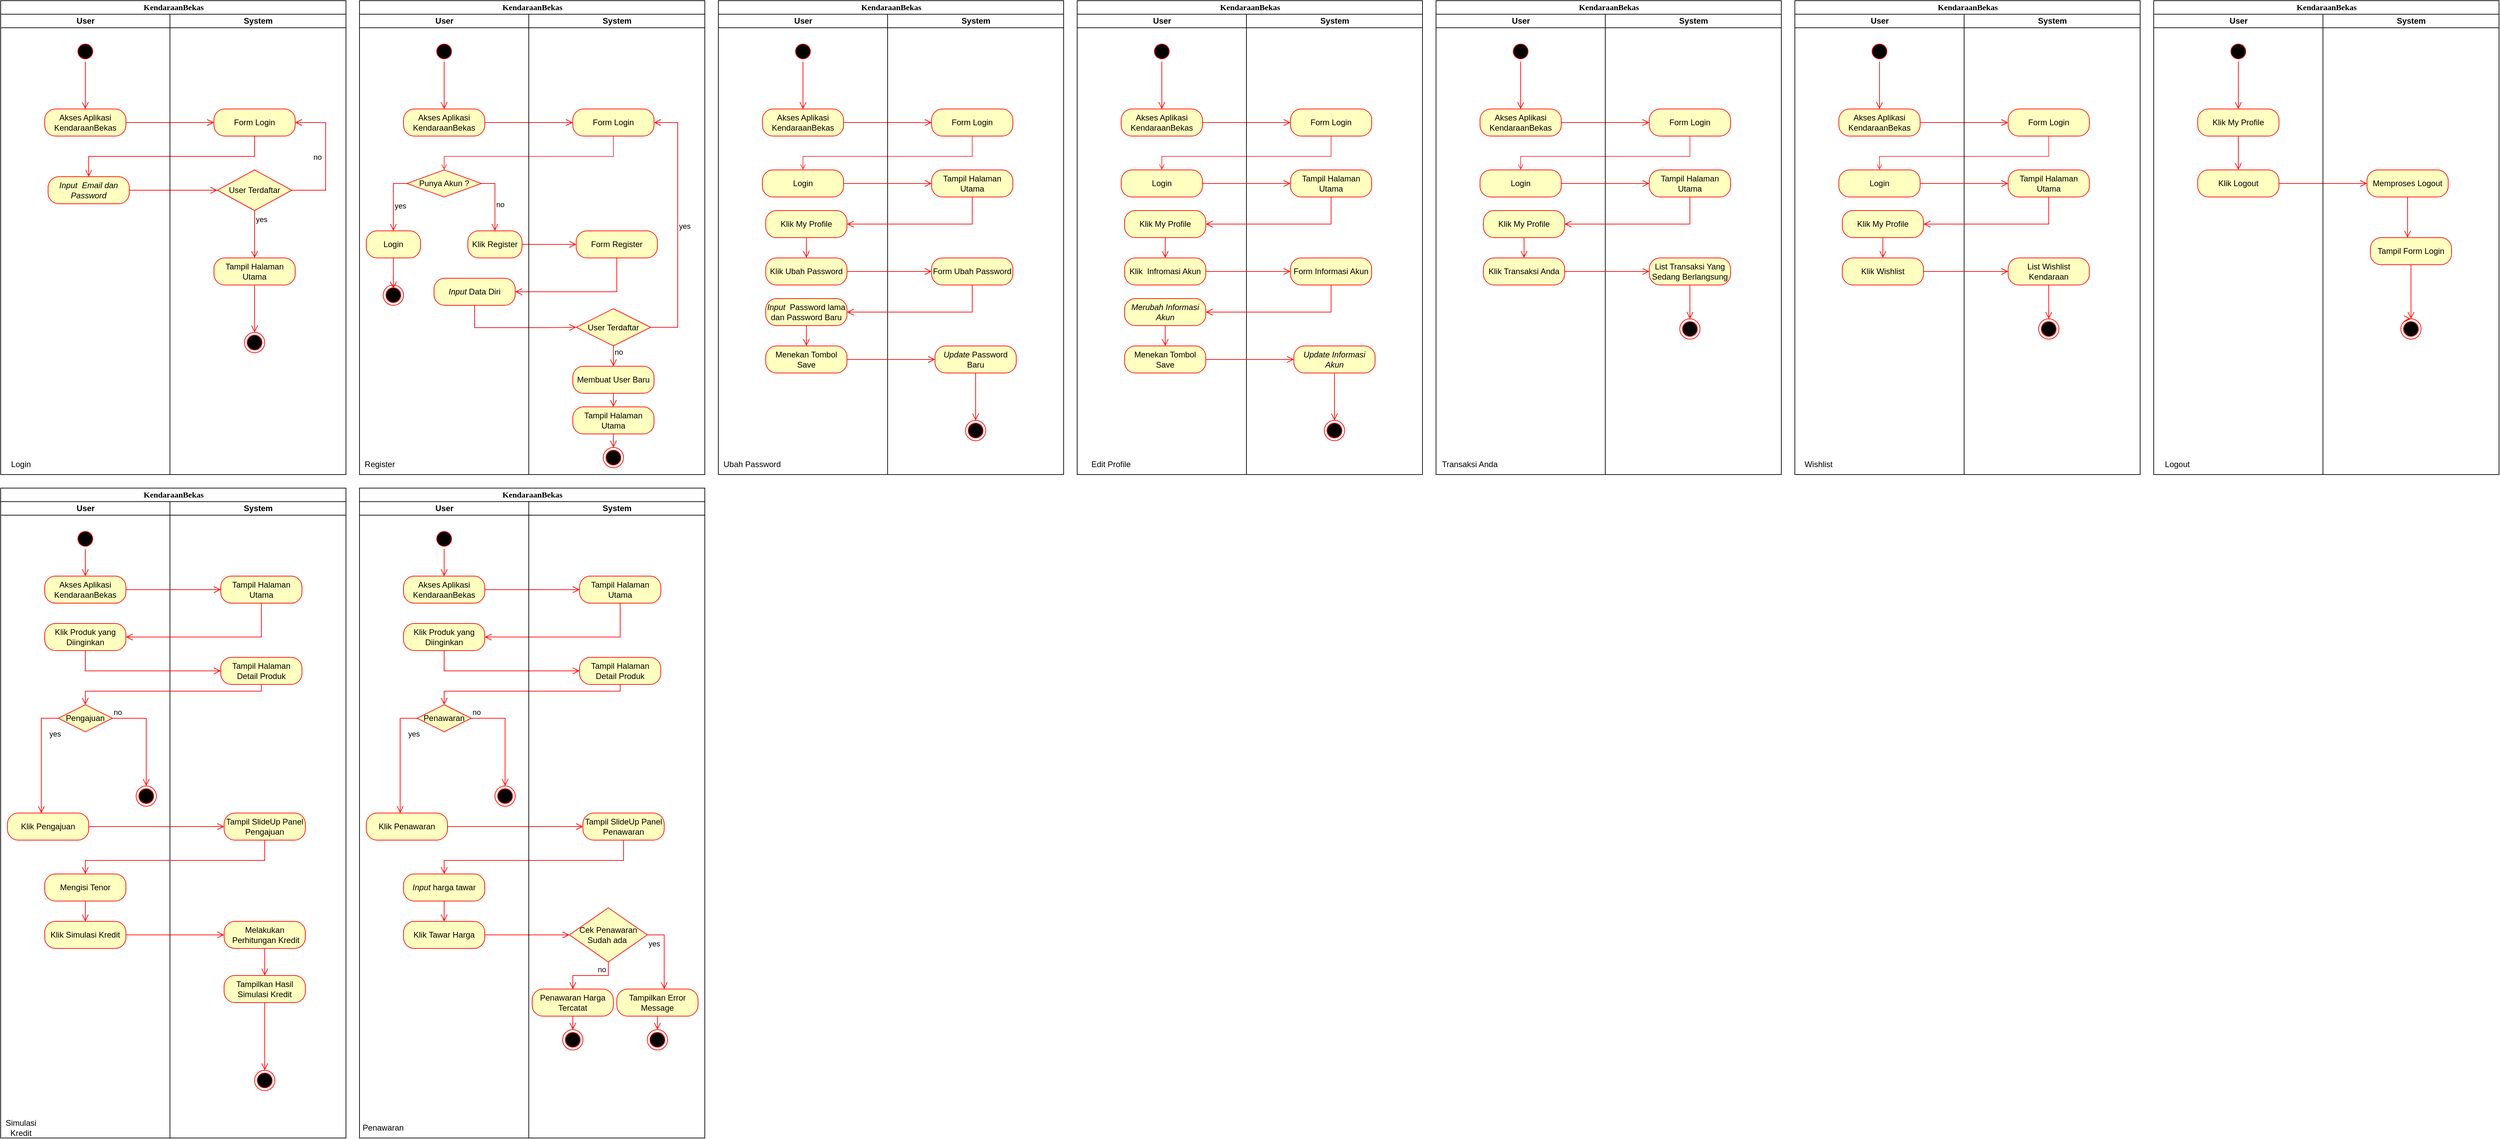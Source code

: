 <mxfile version="16.1.4" type="github">
  <diagram name="Page-1" id="0783ab3e-0a74-02c8-0abd-f7b4e66b4bec">
    <mxGraphModel dx="791" dy="480" grid="1" gridSize="10" guides="1" tooltips="1" connect="1" arrows="1" fold="1" page="1" pageScale="1" pageWidth="850" pageHeight="1100" background="none" math="0" shadow="0">
      <root>
        <mxCell id="0" />
        <mxCell id="1" parent="0" />
        <mxCell id="1c1d494c118603dd-1" value="KendaraanBekas" style="swimlane;html=1;childLayout=stackLayout;startSize=20;rounded=0;shadow=0;comic=0;labelBackgroundColor=none;strokeWidth=1;fontFamily=Verdana;fontSize=12;align=center;" parent="1" vertex="1">
          <mxGeometry x="40" y="20" width="510" height="700" as="geometry" />
        </mxCell>
        <mxCell id="1c1d494c118603dd-2" value="User" style="swimlane;html=1;startSize=20;" parent="1c1d494c118603dd-1" vertex="1">
          <mxGeometry y="20" width="250" height="680" as="geometry" />
        </mxCell>
        <mxCell id="HbQ1YfReIVzo1ypkKAUV-1" value="" style="ellipse;html=1;shape=startState;fillColor=#000000;strokeColor=#ff0000;" parent="1c1d494c118603dd-2" vertex="1">
          <mxGeometry x="110" y="40" width="30" height="30" as="geometry" />
        </mxCell>
        <mxCell id="HbQ1YfReIVzo1ypkKAUV-2" value="" style="edgeStyle=orthogonalEdgeStyle;html=1;verticalAlign=bottom;endArrow=open;endSize=8;strokeColor=#ff0000;rounded=0;entryX=0.5;entryY=0;entryDx=0;entryDy=0;" parent="1c1d494c118603dd-2" source="HbQ1YfReIVzo1ypkKAUV-1" target="HbQ1YfReIVzo1ypkKAUV-4" edge="1">
          <mxGeometry relative="1" as="geometry">
            <mxPoint x="125" y="130" as="targetPoint" />
          </mxGeometry>
        </mxCell>
        <mxCell id="HbQ1YfReIVzo1ypkKAUV-4" value="Akses Aplikasi KendaraanBekas" style="rounded=1;whiteSpace=wrap;html=1;arcSize=40;fontColor=#000000;fillColor=#ffffc0;strokeColor=#ff0000;" parent="1c1d494c118603dd-2" vertex="1">
          <mxGeometry x="65" y="140" width="120" height="40" as="geometry" />
        </mxCell>
        <mxCell id="HbQ1YfReIVzo1ypkKAUV-8" value="&lt;i&gt;Input &amp;nbsp;Email dan Password&lt;/i&gt;" style="rounded=1;whiteSpace=wrap;html=1;arcSize=40;fontColor=#000000;fillColor=#ffffc0;strokeColor=#ff0000;" parent="1c1d494c118603dd-2" vertex="1">
          <mxGeometry x="70" y="240" width="120" height="40" as="geometry" />
        </mxCell>
        <mxCell id="HbQ1YfReIVzo1ypkKAUV-35" value="Login" style="text;html=1;strokeColor=none;fillColor=none;align=center;verticalAlign=middle;whiteSpace=wrap;rounded=0;" parent="1c1d494c118603dd-2" vertex="1">
          <mxGeometry y="650" width="60" height="30" as="geometry" />
        </mxCell>
        <mxCell id="HbQ1YfReIVzo1ypkKAUV-5" value="" style="edgeStyle=orthogonalEdgeStyle;html=1;verticalAlign=bottom;endArrow=open;endSize=8;strokeColor=#ff0000;rounded=0;entryX=0;entryY=0.5;entryDx=0;entryDy=0;" parent="1c1d494c118603dd-1" source="HbQ1YfReIVzo1ypkKAUV-4" target="HbQ1YfReIVzo1ypkKAUV-6" edge="1">
          <mxGeometry relative="1" as="geometry">
            <mxPoint x="125" y="260" as="targetPoint" />
          </mxGeometry>
        </mxCell>
        <mxCell id="HbQ1YfReIVzo1ypkKAUV-7" value="" style="edgeStyle=orthogonalEdgeStyle;html=1;verticalAlign=bottom;endArrow=open;endSize=8;strokeColor=#ff0000;rounded=0;entryX=0.5;entryY=0;entryDx=0;entryDy=0;" parent="1c1d494c118603dd-1" source="HbQ1YfReIVzo1ypkKAUV-6" target="HbQ1YfReIVzo1ypkKAUV-8" edge="1">
          <mxGeometry relative="1" as="geometry">
            <mxPoint x="375" y="260" as="targetPoint" />
            <Array as="points">
              <mxPoint x="375" y="230" />
              <mxPoint x="130" y="230" />
            </Array>
          </mxGeometry>
        </mxCell>
        <mxCell id="HbQ1YfReIVzo1ypkKAUV-9" value="" style="edgeStyle=orthogonalEdgeStyle;html=1;verticalAlign=bottom;endArrow=open;endSize=8;strokeColor=#ff0000;rounded=0;entryX=0;entryY=0.5;entryDx=0;entryDy=0;" parent="1c1d494c118603dd-1" source="HbQ1YfReIVzo1ypkKAUV-8" target="HbQ1YfReIVzo1ypkKAUV-10" edge="1">
          <mxGeometry relative="1" as="geometry">
            <mxPoint x="130" y="350" as="targetPoint" />
          </mxGeometry>
        </mxCell>
        <mxCell id="1c1d494c118603dd-3" value="System" style="swimlane;html=1;startSize=20;" parent="1c1d494c118603dd-1" vertex="1">
          <mxGeometry x="250" y="20" width="260" height="680" as="geometry" />
        </mxCell>
        <mxCell id="HbQ1YfReIVzo1ypkKAUV-6" value="Form Login" style="rounded=1;whiteSpace=wrap;html=1;arcSize=40;fontColor=#000000;fillColor=#ffffc0;strokeColor=#ff0000;" parent="1c1d494c118603dd-3" vertex="1">
          <mxGeometry x="65" y="140" width="120" height="40" as="geometry" />
        </mxCell>
        <mxCell id="HbQ1YfReIVzo1ypkKAUV-10" value="User Terdaftar" style="rhombus;whiteSpace=wrap;html=1;fillColor=#ffffc0;strokeColor=#ff0000;" parent="1c1d494c118603dd-3" vertex="1">
          <mxGeometry x="70" y="230" width="110" height="60" as="geometry" />
        </mxCell>
        <mxCell id="HbQ1YfReIVzo1ypkKAUV-11" value="no" style="edgeStyle=orthogonalEdgeStyle;html=1;align=left;verticalAlign=bottom;endArrow=open;endSize=8;strokeColor=#ff0000;rounded=0;entryX=1;entryY=0.5;entryDx=0;entryDy=0;" parent="1c1d494c118603dd-3" source="HbQ1YfReIVzo1ypkKAUV-10" target="HbQ1YfReIVzo1ypkKAUV-6" edge="1">
          <mxGeometry x="-0.077" y="20" relative="1" as="geometry">
            <mxPoint x="230" y="270" as="targetPoint" />
            <Array as="points">
              <mxPoint x="230" y="260" />
              <mxPoint x="230" y="160" />
            </Array>
            <mxPoint as="offset" />
          </mxGeometry>
        </mxCell>
        <mxCell id="HbQ1YfReIVzo1ypkKAUV-12" value="yes" style="edgeStyle=orthogonalEdgeStyle;html=1;align=left;verticalAlign=top;endArrow=open;endSize=8;strokeColor=#ff0000;rounded=0;entryX=0.5;entryY=0;entryDx=0;entryDy=0;" parent="1c1d494c118603dd-3" source="HbQ1YfReIVzo1ypkKAUV-10" target="HbQ1YfReIVzo1ypkKAUV-13" edge="1">
          <mxGeometry x="-1" relative="1" as="geometry">
            <mxPoint x="90" y="350" as="targetPoint" />
            <Array as="points">
              <mxPoint x="125" y="340" />
              <mxPoint x="125" y="340" />
            </Array>
          </mxGeometry>
        </mxCell>
        <mxCell id="HbQ1YfReIVzo1ypkKAUV-13" value="Tampil Halaman Utama" style="rounded=1;whiteSpace=wrap;html=1;arcSize=40;fontColor=#000000;fillColor=#ffffc0;strokeColor=#ff0000;" parent="1c1d494c118603dd-3" vertex="1">
          <mxGeometry x="65" y="360" width="120" height="40" as="geometry" />
        </mxCell>
        <mxCell id="HbQ1YfReIVzo1ypkKAUV-14" value="" style="edgeStyle=orthogonalEdgeStyle;html=1;verticalAlign=bottom;endArrow=open;endSize=8;strokeColor=#ff0000;rounded=0;" parent="1c1d494c118603dd-3" source="HbQ1YfReIVzo1ypkKAUV-13" target="HbQ1YfReIVzo1ypkKAUV-15" edge="1">
          <mxGeometry relative="1" as="geometry">
            <mxPoint x="130" y="460" as="targetPoint" />
            <Array as="points" />
          </mxGeometry>
        </mxCell>
        <mxCell id="HbQ1YfReIVzo1ypkKAUV-15" value="" style="ellipse;html=1;shape=endState;fillColor=#000000;strokeColor=#ff0000;" parent="1c1d494c118603dd-3" vertex="1">
          <mxGeometry x="110" y="470" width="30" height="30" as="geometry" />
        </mxCell>
        <mxCell id="HbQ1YfReIVzo1ypkKAUV-18" value="KendaraanBekas" style="swimlane;html=1;childLayout=stackLayout;startSize=20;rounded=0;shadow=0;comic=0;labelBackgroundColor=none;strokeWidth=1;fontFamily=Verdana;fontSize=12;align=center;" parent="1" vertex="1">
          <mxGeometry x="570" y="20" width="510" height="700" as="geometry" />
        </mxCell>
        <mxCell id="HbQ1YfReIVzo1ypkKAUV-19" value="User" style="swimlane;html=1;startSize=20;" parent="HbQ1YfReIVzo1ypkKAUV-18" vertex="1">
          <mxGeometry y="20" width="250" height="680" as="geometry" />
        </mxCell>
        <mxCell id="HbQ1YfReIVzo1ypkKAUV-20" value="" style="ellipse;html=1;shape=startState;fillColor=#000000;strokeColor=#ff0000;" parent="HbQ1YfReIVzo1ypkKAUV-19" vertex="1">
          <mxGeometry x="110" y="40" width="30" height="30" as="geometry" />
        </mxCell>
        <mxCell id="HbQ1YfReIVzo1ypkKAUV-21" value="" style="edgeStyle=orthogonalEdgeStyle;html=1;verticalAlign=bottom;endArrow=open;endSize=8;strokeColor=#ff0000;rounded=0;entryX=0.5;entryY=0;entryDx=0;entryDy=0;" parent="HbQ1YfReIVzo1ypkKAUV-19" source="HbQ1YfReIVzo1ypkKAUV-20" target="HbQ1YfReIVzo1ypkKAUV-22" edge="1">
          <mxGeometry relative="1" as="geometry">
            <mxPoint x="125" y="130" as="targetPoint" />
          </mxGeometry>
        </mxCell>
        <mxCell id="HbQ1YfReIVzo1ypkKAUV-22" value="Akses Aplikasi KendaraanBekas" style="rounded=1;whiteSpace=wrap;html=1;arcSize=40;fontColor=#000000;fillColor=#ffffc0;strokeColor=#ff0000;" parent="HbQ1YfReIVzo1ypkKAUV-19" vertex="1">
          <mxGeometry x="65" y="140" width="120" height="40" as="geometry" />
        </mxCell>
        <mxCell id="HbQ1YfReIVzo1ypkKAUV-36" value="Register" style="text;html=1;strokeColor=none;fillColor=none;align=center;verticalAlign=middle;whiteSpace=wrap;rounded=0;" parent="HbQ1YfReIVzo1ypkKAUV-19" vertex="1">
          <mxGeometry y="650" width="60" height="30" as="geometry" />
        </mxCell>
        <mxCell id="HbQ1YfReIVzo1ypkKAUV-37" value="Punya Akun ?" style="rhombus;whiteSpace=wrap;html=1;fillColor=#ffffc0;strokeColor=#ff0000;" parent="HbQ1YfReIVzo1ypkKAUV-19" vertex="1">
          <mxGeometry x="70" y="230" width="110" height="40" as="geometry" />
        </mxCell>
        <mxCell id="HbQ1YfReIVzo1ypkKAUV-38" value="no" style="edgeStyle=orthogonalEdgeStyle;html=1;align=left;verticalAlign=bottom;endArrow=open;endSize=8;strokeColor=#ff0000;rounded=0;entryX=0.5;entryY=0;entryDx=0;entryDy=0;" parent="HbQ1YfReIVzo1ypkKAUV-19" source="HbQ1YfReIVzo1ypkKAUV-37" target="HbQ1YfReIVzo1ypkKAUV-46" edge="1">
          <mxGeometry x="0.334" relative="1" as="geometry">
            <mxPoint x="230" y="350" as="targetPoint" />
            <Array as="points">
              <mxPoint x="200" y="250" />
            </Array>
            <mxPoint as="offset" />
          </mxGeometry>
        </mxCell>
        <mxCell id="HbQ1YfReIVzo1ypkKAUV-39" value="yes" style="edgeStyle=orthogonalEdgeStyle;html=1;align=left;verticalAlign=top;endArrow=open;endSize=8;strokeColor=#ff0000;rounded=0;entryX=0.5;entryY=0;entryDx=0;entryDy=0;" parent="HbQ1YfReIVzo1ypkKAUV-19" source="HbQ1YfReIVzo1ypkKAUV-37" target="HbQ1YfReIVzo1ypkKAUV-40" edge="1">
          <mxGeometry x="-0.11" relative="1" as="geometry">
            <mxPoint x="75" y="410" as="targetPoint" />
            <Array as="points">
              <mxPoint x="50" y="250" />
            </Array>
            <mxPoint as="offset" />
          </mxGeometry>
        </mxCell>
        <mxCell id="HbQ1YfReIVzo1ypkKAUV-40" value="Login" style="rounded=1;whiteSpace=wrap;html=1;arcSize=40;fontColor=#000000;fillColor=#ffffc0;strokeColor=#ff0000;" parent="HbQ1YfReIVzo1ypkKAUV-19" vertex="1">
          <mxGeometry x="10" y="320" width="80" height="40" as="geometry" />
        </mxCell>
        <mxCell id="HbQ1YfReIVzo1ypkKAUV-41" value="" style="edgeStyle=orthogonalEdgeStyle;html=1;verticalAlign=bottom;endArrow=open;endSize=8;strokeColor=#ff0000;rounded=0;entryX=0.498;entryY=0.169;entryDx=0;entryDy=0;entryPerimeter=0;" parent="HbQ1YfReIVzo1ypkKAUV-19" source="HbQ1YfReIVzo1ypkKAUV-40" target="HbQ1YfReIVzo1ypkKAUV-44" edge="1">
          <mxGeometry relative="1" as="geometry">
            <mxPoint x="100" y="520" as="targetPoint" />
          </mxGeometry>
        </mxCell>
        <mxCell id="HbQ1YfReIVzo1ypkKAUV-44" value="" style="ellipse;html=1;shape=endState;fillColor=#000000;strokeColor=#ff0000;" parent="HbQ1YfReIVzo1ypkKAUV-19" vertex="1">
          <mxGeometry x="35" y="400" width="30" height="30" as="geometry" />
        </mxCell>
        <mxCell id="HbQ1YfReIVzo1ypkKAUV-46" value="Klik Register" style="rounded=1;whiteSpace=wrap;html=1;arcSize=40;fontColor=#000000;fillColor=#ffffc0;strokeColor=#ff0000;" parent="HbQ1YfReIVzo1ypkKAUV-19" vertex="1">
          <mxGeometry x="160" y="320" width="80" height="40" as="geometry" />
        </mxCell>
        <mxCell id="HbQ1YfReIVzo1ypkKAUV-52" value="&lt;i&gt;Input&lt;/i&gt;&amp;nbsp;Data Diri" style="rounded=1;whiteSpace=wrap;html=1;arcSize=40;fontColor=#000000;fillColor=#ffffc0;strokeColor=#ff0000;" parent="HbQ1YfReIVzo1ypkKAUV-19" vertex="1">
          <mxGeometry x="110" y="390" width="120" height="40" as="geometry" />
        </mxCell>
        <mxCell id="HbQ1YfReIVzo1ypkKAUV-24" value="" style="edgeStyle=orthogonalEdgeStyle;html=1;verticalAlign=bottom;endArrow=open;endSize=8;strokeColor=#ff0000;rounded=0;entryX=0;entryY=0.5;entryDx=0;entryDy=0;" parent="HbQ1YfReIVzo1ypkKAUV-18" source="HbQ1YfReIVzo1ypkKAUV-22" target="HbQ1YfReIVzo1ypkKAUV-28" edge="1">
          <mxGeometry relative="1" as="geometry">
            <mxPoint x="125" y="260" as="targetPoint" />
          </mxGeometry>
        </mxCell>
        <mxCell id="HbQ1YfReIVzo1ypkKAUV-45" style="edgeStyle=orthogonalEdgeStyle;rounded=0;orthogonalLoop=1;jettySize=auto;html=1;entryX=0.5;entryY=0;entryDx=0;entryDy=0;endArrow=open;endFill=0;strokeColor=#FF3333;" parent="HbQ1YfReIVzo1ypkKAUV-18" source="HbQ1YfReIVzo1ypkKAUV-28" target="HbQ1YfReIVzo1ypkKAUV-37" edge="1">
          <mxGeometry relative="1" as="geometry">
            <Array as="points">
              <mxPoint x="375" y="230" />
              <mxPoint x="125" y="230" />
            </Array>
          </mxGeometry>
        </mxCell>
        <mxCell id="HbQ1YfReIVzo1ypkKAUV-47" value="" style="edgeStyle=orthogonalEdgeStyle;html=1;verticalAlign=bottom;endArrow=open;endSize=8;strokeColor=#ff0000;rounded=0;entryX=0;entryY=0.5;entryDx=0;entryDy=0;" parent="HbQ1YfReIVzo1ypkKAUV-18" source="HbQ1YfReIVzo1ypkKAUV-46" target="HbQ1YfReIVzo1ypkKAUV-48" edge="1">
          <mxGeometry relative="1" as="geometry">
            <mxPoint x="170" y="440" as="targetPoint" />
          </mxGeometry>
        </mxCell>
        <mxCell id="HbQ1YfReIVzo1ypkKAUV-49" value="" style="edgeStyle=orthogonalEdgeStyle;html=1;verticalAlign=bottom;endArrow=open;endSize=8;strokeColor=#ff0000;rounded=0;entryX=1;entryY=0.5;entryDx=0;entryDy=0;" parent="HbQ1YfReIVzo1ypkKAUV-18" source="HbQ1YfReIVzo1ypkKAUV-48" target="HbQ1YfReIVzo1ypkKAUV-52" edge="1">
          <mxGeometry relative="1" as="geometry">
            <mxPoint x="380" y="440" as="targetPoint" />
            <Array as="points">
              <mxPoint x="380" y="430" />
            </Array>
          </mxGeometry>
        </mxCell>
        <mxCell id="HbQ1YfReIVzo1ypkKAUV-53" value="" style="edgeStyle=orthogonalEdgeStyle;html=1;verticalAlign=bottom;endArrow=open;endSize=8;strokeColor=#ff0000;rounded=0;entryX=0;entryY=0.5;entryDx=0;entryDy=0;" parent="HbQ1YfReIVzo1ypkKAUV-18" source="HbQ1YfReIVzo1ypkKAUV-52" target="HbQ1YfReIVzo1ypkKAUV-54" edge="1">
          <mxGeometry relative="1" as="geometry">
            <mxPoint x="170" y="510" as="targetPoint" />
            <Array as="points">
              <mxPoint x="170" y="483" />
              <mxPoint x="275" y="483" />
            </Array>
          </mxGeometry>
        </mxCell>
        <mxCell id="HbQ1YfReIVzo1ypkKAUV-27" value="System" style="swimlane;html=1;startSize=20;" parent="HbQ1YfReIVzo1ypkKAUV-18" vertex="1">
          <mxGeometry x="250" y="20" width="260" height="680" as="geometry" />
        </mxCell>
        <mxCell id="HbQ1YfReIVzo1ypkKAUV-28" value="Form Login" style="rounded=1;whiteSpace=wrap;html=1;arcSize=40;fontColor=#000000;fillColor=#ffffc0;strokeColor=#ff0000;" parent="HbQ1YfReIVzo1ypkKAUV-27" vertex="1">
          <mxGeometry x="65" y="140" width="120" height="40" as="geometry" />
        </mxCell>
        <mxCell id="HbQ1YfReIVzo1ypkKAUV-48" value="Form Register" style="rounded=1;whiteSpace=wrap;html=1;arcSize=40;fontColor=#000000;fillColor=#ffffc0;strokeColor=#ff0000;" parent="HbQ1YfReIVzo1ypkKAUV-27" vertex="1">
          <mxGeometry x="70" y="320" width="120" height="40" as="geometry" />
        </mxCell>
        <mxCell id="HbQ1YfReIVzo1ypkKAUV-54" value="User Terdaftar" style="rhombus;whiteSpace=wrap;html=1;fillColor=#ffffc0;strokeColor=#ff0000;" parent="HbQ1YfReIVzo1ypkKAUV-27" vertex="1">
          <mxGeometry x="70" y="435" width="110" height="55" as="geometry" />
        </mxCell>
        <mxCell id="HbQ1YfReIVzo1ypkKAUV-55" value="no" style="edgeStyle=orthogonalEdgeStyle;html=1;align=left;verticalAlign=bottom;endArrow=open;endSize=8;strokeColor=#ff0000;rounded=0;entryX=1;entryY=0.5;entryDx=0;entryDy=0;" parent="HbQ1YfReIVzo1ypkKAUV-27" source="HbQ1YfReIVzo1ypkKAUV-54" target="HbQ1YfReIVzo1ypkKAUV-28" edge="1">
          <mxGeometry x="-1" y="-71" relative="1" as="geometry">
            <mxPoint x="215" y="455" as="targetPoint" />
            <Array as="points">
              <mxPoint x="220" y="463" />
              <mxPoint x="220" y="160" />
            </Array>
            <mxPoint x="-55" y="-26" as="offset" />
          </mxGeometry>
        </mxCell>
        <mxCell id="HbQ1YfReIVzo1ypkKAUV-56" value="yes" style="edgeStyle=orthogonalEdgeStyle;html=1;align=left;verticalAlign=top;endArrow=open;endSize=8;strokeColor=#ff0000;rounded=0;entryX=0.5;entryY=0;entryDx=0;entryDy=0;" parent="HbQ1YfReIVzo1ypkKAUV-27" source="HbQ1YfReIVzo1ypkKAUV-54" target="HbQ1YfReIVzo1ypkKAUV-57" edge="1">
          <mxGeometry x="-1" y="212" relative="1" as="geometry">
            <mxPoint x="75" y="535" as="targetPoint" />
            <mxPoint x="-117" y="-190" as="offset" />
          </mxGeometry>
        </mxCell>
        <mxCell id="HbQ1YfReIVzo1ypkKAUV-57" value="Membuat User Baru" style="rounded=1;whiteSpace=wrap;html=1;arcSize=40;fontColor=#000000;fillColor=#ffffc0;strokeColor=#ff0000;" parent="HbQ1YfReIVzo1ypkKAUV-27" vertex="1">
          <mxGeometry x="65" y="520" width="120" height="40" as="geometry" />
        </mxCell>
        <mxCell id="HbQ1YfReIVzo1ypkKAUV-58" value="" style="edgeStyle=orthogonalEdgeStyle;html=1;verticalAlign=bottom;endArrow=open;endSize=8;strokeColor=#ff0000;rounded=0;entryX=0.5;entryY=0;entryDx=0;entryDy=0;" parent="HbQ1YfReIVzo1ypkKAUV-27" source="HbQ1YfReIVzo1ypkKAUV-57" target="HbQ1YfReIVzo1ypkKAUV-59" edge="1">
          <mxGeometry relative="1" as="geometry">
            <mxPoint x="150" y="635" as="targetPoint" />
            <Array as="points" />
          </mxGeometry>
        </mxCell>
        <mxCell id="HbQ1YfReIVzo1ypkKAUV-59" value="Tampil Halaman Utama" style="rounded=1;whiteSpace=wrap;html=1;arcSize=40;fontColor=#000000;fillColor=#ffffc0;strokeColor=#ff0000;" parent="HbQ1YfReIVzo1ypkKAUV-27" vertex="1">
          <mxGeometry x="65" y="580" width="120" height="40" as="geometry" />
        </mxCell>
        <mxCell id="HbQ1YfReIVzo1ypkKAUV-60" value="" style="edgeStyle=orthogonalEdgeStyle;html=1;verticalAlign=bottom;endArrow=open;endSize=8;strokeColor=#ff0000;rounded=0;entryX=0.5;entryY=0;entryDx=0;entryDy=0;" parent="HbQ1YfReIVzo1ypkKAUV-27" source="HbQ1YfReIVzo1ypkKAUV-59" target="HbQ1YfReIVzo1ypkKAUV-61" edge="1">
          <mxGeometry relative="1" as="geometry">
            <mxPoint x="125" y="740" as="targetPoint" />
          </mxGeometry>
        </mxCell>
        <mxCell id="HbQ1YfReIVzo1ypkKAUV-61" value="" style="ellipse;html=1;shape=endState;fillColor=#000000;strokeColor=#ff0000;" parent="HbQ1YfReIVzo1ypkKAUV-27" vertex="1">
          <mxGeometry x="110" y="640" width="30" height="30" as="geometry" />
        </mxCell>
        <mxCell id="HbQ1YfReIVzo1ypkKAUV-63" value="KendaraanBekas" style="swimlane;html=1;childLayout=stackLayout;startSize=20;rounded=0;shadow=0;comic=0;labelBackgroundColor=none;strokeWidth=1;fontFamily=Verdana;fontSize=12;align=center;" parent="1" vertex="1">
          <mxGeometry x="1100" y="20" width="510" height="700" as="geometry" />
        </mxCell>
        <mxCell id="HbQ1YfReIVzo1ypkKAUV-64" value="User" style="swimlane;html=1;startSize=20;" parent="HbQ1YfReIVzo1ypkKAUV-63" vertex="1">
          <mxGeometry y="20" width="250" height="680" as="geometry" />
        </mxCell>
        <mxCell id="HbQ1YfReIVzo1ypkKAUV-65" value="" style="ellipse;html=1;shape=startState;fillColor=#000000;strokeColor=#ff0000;" parent="HbQ1YfReIVzo1ypkKAUV-64" vertex="1">
          <mxGeometry x="110" y="40" width="30" height="30" as="geometry" />
        </mxCell>
        <mxCell id="HbQ1YfReIVzo1ypkKAUV-66" value="" style="edgeStyle=orthogonalEdgeStyle;html=1;verticalAlign=bottom;endArrow=open;endSize=8;strokeColor=#ff0000;rounded=0;entryX=0.5;entryY=0;entryDx=0;entryDy=0;" parent="HbQ1YfReIVzo1ypkKAUV-64" source="HbQ1YfReIVzo1ypkKAUV-65" target="HbQ1YfReIVzo1ypkKAUV-67" edge="1">
          <mxGeometry relative="1" as="geometry">
            <mxPoint x="125" y="130" as="targetPoint" />
          </mxGeometry>
        </mxCell>
        <mxCell id="HbQ1YfReIVzo1ypkKAUV-67" value="Akses Aplikasi KendaraanBekas" style="rounded=1;whiteSpace=wrap;html=1;arcSize=40;fontColor=#000000;fillColor=#ffffc0;strokeColor=#ff0000;" parent="HbQ1YfReIVzo1ypkKAUV-64" vertex="1">
          <mxGeometry x="65" y="140" width="120" height="40" as="geometry" />
        </mxCell>
        <mxCell id="HbQ1YfReIVzo1ypkKAUV-68" value="Ubah Password" style="text;html=1;strokeColor=none;fillColor=none;align=center;verticalAlign=middle;whiteSpace=wrap;rounded=0;" parent="HbQ1YfReIVzo1ypkKAUV-64" vertex="1">
          <mxGeometry y="650" width="100" height="30" as="geometry" />
        </mxCell>
        <mxCell id="HbQ1YfReIVzo1ypkKAUV-93" value="Login" style="rounded=1;whiteSpace=wrap;html=1;arcSize=40;fontColor=#000000;fillColor=#ffffc0;strokeColor=#ff0000;" parent="HbQ1YfReIVzo1ypkKAUV-64" vertex="1">
          <mxGeometry x="65" y="230" width="120" height="40" as="geometry" />
        </mxCell>
        <mxCell id="HbQ1YfReIVzo1ypkKAUV-97" value="Klik My Profile" style="rounded=1;whiteSpace=wrap;html=1;arcSize=40;fontColor=#000000;fillColor=#ffffc0;strokeColor=#ff0000;" parent="HbQ1YfReIVzo1ypkKAUV-64" vertex="1">
          <mxGeometry x="70" y="290" width="120" height="40" as="geometry" />
        </mxCell>
        <mxCell id="HbQ1YfReIVzo1ypkKAUV-98" value="" style="edgeStyle=orthogonalEdgeStyle;html=1;verticalAlign=bottom;endArrow=open;endSize=8;strokeColor=#ff0000;rounded=0;" parent="HbQ1YfReIVzo1ypkKAUV-64" source="HbQ1YfReIVzo1ypkKAUV-97" target="HbQ1YfReIVzo1ypkKAUV-99" edge="1">
          <mxGeometry relative="1" as="geometry">
            <mxPoint x="130" y="390" as="targetPoint" />
          </mxGeometry>
        </mxCell>
        <mxCell id="HbQ1YfReIVzo1ypkKAUV-99" value="Klik Ubah Password" style="rounded=1;whiteSpace=wrap;html=1;arcSize=40;fontColor=#000000;fillColor=#ffffc0;strokeColor=#ff0000;" parent="HbQ1YfReIVzo1ypkKAUV-64" vertex="1">
          <mxGeometry x="70" y="360" width="120" height="40" as="geometry" />
        </mxCell>
        <mxCell id="HbQ1YfReIVzo1ypkKAUV-105" value="&lt;i&gt;Input &lt;/i&gt;&amp;nbsp;Password lama dan Password Baru" style="rounded=1;whiteSpace=wrap;html=1;arcSize=40;fontColor=#000000;fillColor=#ffffc0;strokeColor=#ff0000;" parent="HbQ1YfReIVzo1ypkKAUV-64" vertex="1">
          <mxGeometry x="70" y="420" width="120" height="40" as="geometry" />
        </mxCell>
        <mxCell id="HbQ1YfReIVzo1ypkKAUV-106" value="" style="edgeStyle=orthogonalEdgeStyle;html=1;verticalAlign=bottom;endArrow=open;endSize=8;strokeColor=#ff0000;rounded=0;entryX=0.5;entryY=0;entryDx=0;entryDy=0;" parent="HbQ1YfReIVzo1ypkKAUV-64" source="HbQ1YfReIVzo1ypkKAUV-105" target="HbQ1YfReIVzo1ypkKAUV-107" edge="1">
          <mxGeometry relative="1" as="geometry">
            <mxPoint x="130" y="520" as="targetPoint" />
          </mxGeometry>
        </mxCell>
        <mxCell id="HbQ1YfReIVzo1ypkKAUV-107" value="Menekan Tombol Save" style="rounded=1;whiteSpace=wrap;html=1;arcSize=40;fontColor=#000000;fillColor=#ffffc0;strokeColor=#ff0000;" parent="HbQ1YfReIVzo1ypkKAUV-64" vertex="1">
          <mxGeometry x="70" y="490" width="120" height="40" as="geometry" />
        </mxCell>
        <mxCell id="HbQ1YfReIVzo1ypkKAUV-77" value="" style="edgeStyle=orthogonalEdgeStyle;html=1;verticalAlign=bottom;endArrow=open;endSize=8;strokeColor=#ff0000;rounded=0;entryX=0;entryY=0.5;entryDx=0;entryDy=0;" parent="HbQ1YfReIVzo1ypkKAUV-63" source="HbQ1YfReIVzo1ypkKAUV-67" target="HbQ1YfReIVzo1ypkKAUV-83" edge="1">
          <mxGeometry relative="1" as="geometry">
            <mxPoint x="125" y="260" as="targetPoint" />
          </mxGeometry>
        </mxCell>
        <mxCell id="HbQ1YfReIVzo1ypkKAUV-78" style="edgeStyle=orthogonalEdgeStyle;rounded=0;orthogonalLoop=1;jettySize=auto;html=1;endArrow=open;endFill=0;strokeColor=#FF3333;" parent="HbQ1YfReIVzo1ypkKAUV-63" source="HbQ1YfReIVzo1ypkKAUV-83" target="HbQ1YfReIVzo1ypkKAUV-93" edge="1">
          <mxGeometry relative="1" as="geometry">
            <Array as="points">
              <mxPoint x="375" y="230" />
              <mxPoint x="125" y="230" />
            </Array>
            <mxPoint x="125" y="250" as="targetPoint" />
          </mxGeometry>
        </mxCell>
        <mxCell id="HbQ1YfReIVzo1ypkKAUV-82" value="System" style="swimlane;html=1;startSize=20;" parent="HbQ1YfReIVzo1ypkKAUV-63" vertex="1">
          <mxGeometry x="250" y="20" width="260" height="680" as="geometry" />
        </mxCell>
        <mxCell id="HbQ1YfReIVzo1ypkKAUV-83" value="Form Login" style="rounded=1;whiteSpace=wrap;html=1;arcSize=40;fontColor=#000000;fillColor=#ffffc0;strokeColor=#ff0000;" parent="HbQ1YfReIVzo1ypkKAUV-82" vertex="1">
          <mxGeometry x="65" y="140" width="120" height="40" as="geometry" />
        </mxCell>
        <mxCell id="HbQ1YfReIVzo1ypkKAUV-95" value="Tampil Halaman Utama" style="rounded=1;whiteSpace=wrap;html=1;arcSize=40;fontColor=#000000;fillColor=#ffffc0;strokeColor=#ff0000;" parent="HbQ1YfReIVzo1ypkKAUV-82" vertex="1">
          <mxGeometry x="65" y="230" width="120" height="40" as="geometry" />
        </mxCell>
        <mxCell id="HbQ1YfReIVzo1ypkKAUV-103" value="Form Ubah Password" style="rounded=1;whiteSpace=wrap;html=1;arcSize=40;fontColor=#000000;fillColor=#ffffc0;strokeColor=#ff0000;" parent="HbQ1YfReIVzo1ypkKAUV-82" vertex="1">
          <mxGeometry x="65" y="360" width="120" height="40" as="geometry" />
        </mxCell>
        <mxCell id="HbQ1YfReIVzo1ypkKAUV-109" value="&lt;i&gt;Update&lt;/i&gt;&amp;nbsp;Password Baru" style="rounded=1;whiteSpace=wrap;html=1;arcSize=40;fontColor=#000000;fillColor=#ffffc0;strokeColor=#ff0000;" parent="HbQ1YfReIVzo1ypkKAUV-82" vertex="1">
          <mxGeometry x="70" y="490" width="120" height="40" as="geometry" />
        </mxCell>
        <mxCell id="HbQ1YfReIVzo1ypkKAUV-110" value="" style="edgeStyle=orthogonalEdgeStyle;html=1;verticalAlign=bottom;endArrow=open;endSize=8;strokeColor=#ff0000;rounded=0;entryX=0.5;entryY=0;entryDx=0;entryDy=0;" parent="HbQ1YfReIVzo1ypkKAUV-82" source="HbQ1YfReIVzo1ypkKAUV-109" target="HbQ1YfReIVzo1ypkKAUV-111" edge="1">
          <mxGeometry relative="1" as="geometry">
            <mxPoint x="130" y="590" as="targetPoint" />
          </mxGeometry>
        </mxCell>
        <mxCell id="HbQ1YfReIVzo1ypkKAUV-111" value="" style="ellipse;html=1;shape=endState;fillColor=#000000;strokeColor=#ff0000;" parent="HbQ1YfReIVzo1ypkKAUV-82" vertex="1">
          <mxGeometry x="115" y="600" width="30" height="30" as="geometry" />
        </mxCell>
        <mxCell id="HbQ1YfReIVzo1ypkKAUV-94" value="" style="edgeStyle=orthogonalEdgeStyle;html=1;verticalAlign=bottom;endArrow=open;endSize=8;strokeColor=#ff0000;rounded=0;entryX=0;entryY=0.5;entryDx=0;entryDy=0;" parent="HbQ1YfReIVzo1ypkKAUV-63" source="HbQ1YfReIVzo1ypkKAUV-93" target="HbQ1YfReIVzo1ypkKAUV-95" edge="1">
          <mxGeometry relative="1" as="geometry">
            <mxPoint x="125" y="350" as="targetPoint" />
          </mxGeometry>
        </mxCell>
        <mxCell id="HbQ1YfReIVzo1ypkKAUV-96" value="" style="edgeStyle=orthogonalEdgeStyle;html=1;verticalAlign=bottom;endArrow=open;endSize=8;strokeColor=#ff0000;rounded=0;entryX=1;entryY=0.5;entryDx=0;entryDy=0;" parent="HbQ1YfReIVzo1ypkKAUV-63" source="HbQ1YfReIVzo1ypkKAUV-95" target="HbQ1YfReIVzo1ypkKAUV-97" edge="1">
          <mxGeometry relative="1" as="geometry">
            <mxPoint x="380" y="360" as="targetPoint" />
            <Array as="points">
              <mxPoint x="375" y="330" />
            </Array>
          </mxGeometry>
        </mxCell>
        <mxCell id="HbQ1YfReIVzo1ypkKAUV-100" value="" style="edgeStyle=orthogonalEdgeStyle;html=1;verticalAlign=bottom;endArrow=open;endSize=8;strokeColor=#ff0000;rounded=0;entryX=0;entryY=0.5;entryDx=0;entryDy=0;" parent="HbQ1YfReIVzo1ypkKAUV-63" source="HbQ1YfReIVzo1ypkKAUV-99" target="HbQ1YfReIVzo1ypkKAUV-103" edge="1">
          <mxGeometry relative="1" as="geometry">
            <mxPoint x="130" y="510" as="targetPoint" />
          </mxGeometry>
        </mxCell>
        <mxCell id="HbQ1YfReIVzo1ypkKAUV-104" value="" style="edgeStyle=orthogonalEdgeStyle;html=1;verticalAlign=bottom;endArrow=open;endSize=8;strokeColor=#ff0000;rounded=0;entryX=1;entryY=0.5;entryDx=0;entryDy=0;" parent="HbQ1YfReIVzo1ypkKAUV-63" source="HbQ1YfReIVzo1ypkKAUV-103" target="HbQ1YfReIVzo1ypkKAUV-105" edge="1">
          <mxGeometry relative="1" as="geometry">
            <mxPoint x="375" y="460" as="targetPoint" />
            <Array as="points">
              <mxPoint x="375" y="460" />
            </Array>
          </mxGeometry>
        </mxCell>
        <mxCell id="HbQ1YfReIVzo1ypkKAUV-108" value="" style="edgeStyle=orthogonalEdgeStyle;html=1;verticalAlign=bottom;endArrow=open;endSize=8;strokeColor=#ff0000;rounded=0;entryX=0;entryY=0.5;entryDx=0;entryDy=0;" parent="HbQ1YfReIVzo1ypkKAUV-63" source="HbQ1YfReIVzo1ypkKAUV-107" target="HbQ1YfReIVzo1ypkKAUV-109" edge="1">
          <mxGeometry relative="1" as="geometry">
            <mxPoint x="130" y="660" as="targetPoint" />
          </mxGeometry>
        </mxCell>
        <mxCell id="HbQ1YfReIVzo1ypkKAUV-112" value="KendaraanBekas" style="swimlane;html=1;childLayout=stackLayout;startSize=20;rounded=0;shadow=0;comic=0;labelBackgroundColor=none;strokeWidth=1;fontFamily=Verdana;fontSize=12;align=center;" parent="1" vertex="1">
          <mxGeometry x="1630" y="20" width="510" height="700" as="geometry" />
        </mxCell>
        <mxCell id="HbQ1YfReIVzo1ypkKAUV-113" value="User" style="swimlane;html=1;startSize=20;" parent="HbQ1YfReIVzo1ypkKAUV-112" vertex="1">
          <mxGeometry y="20" width="250" height="680" as="geometry" />
        </mxCell>
        <mxCell id="HbQ1YfReIVzo1ypkKAUV-114" value="" style="ellipse;html=1;shape=startState;fillColor=#000000;strokeColor=#ff0000;" parent="HbQ1YfReIVzo1ypkKAUV-113" vertex="1">
          <mxGeometry x="110" y="40" width="30" height="30" as="geometry" />
        </mxCell>
        <mxCell id="HbQ1YfReIVzo1ypkKAUV-115" value="" style="edgeStyle=orthogonalEdgeStyle;html=1;verticalAlign=bottom;endArrow=open;endSize=8;strokeColor=#ff0000;rounded=0;entryX=0.5;entryY=0;entryDx=0;entryDy=0;" parent="HbQ1YfReIVzo1ypkKAUV-113" source="HbQ1YfReIVzo1ypkKAUV-114" target="HbQ1YfReIVzo1ypkKAUV-116" edge="1">
          <mxGeometry relative="1" as="geometry">
            <mxPoint x="125" y="130" as="targetPoint" />
          </mxGeometry>
        </mxCell>
        <mxCell id="HbQ1YfReIVzo1ypkKAUV-116" value="Akses Aplikasi KendaraanBekas" style="rounded=1;whiteSpace=wrap;html=1;arcSize=40;fontColor=#000000;fillColor=#ffffc0;strokeColor=#ff0000;" parent="HbQ1YfReIVzo1ypkKAUV-113" vertex="1">
          <mxGeometry x="65" y="140" width="120" height="40" as="geometry" />
        </mxCell>
        <mxCell id="HbQ1YfReIVzo1ypkKAUV-117" value="Edit Profile" style="text;html=1;strokeColor=none;fillColor=none;align=center;verticalAlign=middle;whiteSpace=wrap;rounded=0;" parent="HbQ1YfReIVzo1ypkKAUV-113" vertex="1">
          <mxGeometry y="650" width="100" height="30" as="geometry" />
        </mxCell>
        <mxCell id="HbQ1YfReIVzo1ypkKAUV-118" value="Login" style="rounded=1;whiteSpace=wrap;html=1;arcSize=40;fontColor=#000000;fillColor=#ffffc0;strokeColor=#ff0000;" parent="HbQ1YfReIVzo1ypkKAUV-113" vertex="1">
          <mxGeometry x="65" y="230" width="120" height="40" as="geometry" />
        </mxCell>
        <mxCell id="HbQ1YfReIVzo1ypkKAUV-119" value="Klik My Profile" style="rounded=1;whiteSpace=wrap;html=1;arcSize=40;fontColor=#000000;fillColor=#ffffc0;strokeColor=#ff0000;" parent="HbQ1YfReIVzo1ypkKAUV-113" vertex="1">
          <mxGeometry x="70" y="290" width="120" height="40" as="geometry" />
        </mxCell>
        <mxCell id="HbQ1YfReIVzo1ypkKAUV-120" value="" style="edgeStyle=orthogonalEdgeStyle;html=1;verticalAlign=bottom;endArrow=open;endSize=8;strokeColor=#ff0000;rounded=0;" parent="HbQ1YfReIVzo1ypkKAUV-113" source="HbQ1YfReIVzo1ypkKAUV-119" target="HbQ1YfReIVzo1ypkKAUV-121" edge="1">
          <mxGeometry relative="1" as="geometry">
            <mxPoint x="130" y="390" as="targetPoint" />
          </mxGeometry>
        </mxCell>
        <mxCell id="HbQ1YfReIVzo1ypkKAUV-121" value="Klik &amp;nbsp;Infromasi Akun" style="rounded=1;whiteSpace=wrap;html=1;arcSize=40;fontColor=#000000;fillColor=#ffffc0;strokeColor=#ff0000;" parent="HbQ1YfReIVzo1ypkKAUV-113" vertex="1">
          <mxGeometry x="70" y="360" width="120" height="40" as="geometry" />
        </mxCell>
        <mxCell id="HbQ1YfReIVzo1ypkKAUV-122" value="&lt;i&gt;Merubah Informasi Akun&lt;/i&gt;" style="rounded=1;whiteSpace=wrap;html=1;arcSize=40;fontColor=#000000;fillColor=#ffffc0;strokeColor=#ff0000;" parent="HbQ1YfReIVzo1ypkKAUV-113" vertex="1">
          <mxGeometry x="70" y="420" width="120" height="40" as="geometry" />
        </mxCell>
        <mxCell id="HbQ1YfReIVzo1ypkKAUV-123" value="" style="edgeStyle=orthogonalEdgeStyle;html=1;verticalAlign=bottom;endArrow=open;endSize=8;strokeColor=#ff0000;rounded=0;entryX=0.5;entryY=0;entryDx=0;entryDy=0;" parent="HbQ1YfReIVzo1ypkKAUV-113" source="HbQ1YfReIVzo1ypkKAUV-122" target="HbQ1YfReIVzo1ypkKAUV-124" edge="1">
          <mxGeometry relative="1" as="geometry">
            <mxPoint x="130" y="520" as="targetPoint" />
          </mxGeometry>
        </mxCell>
        <mxCell id="HbQ1YfReIVzo1ypkKAUV-124" value="Menekan Tombol Save" style="rounded=1;whiteSpace=wrap;html=1;arcSize=40;fontColor=#000000;fillColor=#ffffc0;strokeColor=#ff0000;" parent="HbQ1YfReIVzo1ypkKAUV-113" vertex="1">
          <mxGeometry x="70" y="490" width="120" height="40" as="geometry" />
        </mxCell>
        <mxCell id="HbQ1YfReIVzo1ypkKAUV-125" value="" style="edgeStyle=orthogonalEdgeStyle;html=1;verticalAlign=bottom;endArrow=open;endSize=8;strokeColor=#ff0000;rounded=0;entryX=0;entryY=0.5;entryDx=0;entryDy=0;" parent="HbQ1YfReIVzo1ypkKAUV-112" source="HbQ1YfReIVzo1ypkKAUV-116" target="HbQ1YfReIVzo1ypkKAUV-128" edge="1">
          <mxGeometry relative="1" as="geometry">
            <mxPoint x="125" y="260" as="targetPoint" />
          </mxGeometry>
        </mxCell>
        <mxCell id="HbQ1YfReIVzo1ypkKAUV-126" style="edgeStyle=orthogonalEdgeStyle;rounded=0;orthogonalLoop=1;jettySize=auto;html=1;endArrow=open;endFill=0;strokeColor=#FF3333;" parent="HbQ1YfReIVzo1ypkKAUV-112" source="HbQ1YfReIVzo1ypkKAUV-128" target="HbQ1YfReIVzo1ypkKAUV-118" edge="1">
          <mxGeometry relative="1" as="geometry">
            <Array as="points">
              <mxPoint x="375" y="230" />
              <mxPoint x="125" y="230" />
            </Array>
            <mxPoint x="125" y="250" as="targetPoint" />
          </mxGeometry>
        </mxCell>
        <mxCell id="HbQ1YfReIVzo1ypkKAUV-127" value="System" style="swimlane;html=1;startSize=20;" parent="HbQ1YfReIVzo1ypkKAUV-112" vertex="1">
          <mxGeometry x="250" y="20" width="260" height="680" as="geometry" />
        </mxCell>
        <mxCell id="HbQ1YfReIVzo1ypkKAUV-128" value="Form Login" style="rounded=1;whiteSpace=wrap;html=1;arcSize=40;fontColor=#000000;fillColor=#ffffc0;strokeColor=#ff0000;" parent="HbQ1YfReIVzo1ypkKAUV-127" vertex="1">
          <mxGeometry x="65" y="140" width="120" height="40" as="geometry" />
        </mxCell>
        <mxCell id="HbQ1YfReIVzo1ypkKAUV-129" value="Tampil Halaman Utama" style="rounded=1;whiteSpace=wrap;html=1;arcSize=40;fontColor=#000000;fillColor=#ffffc0;strokeColor=#ff0000;" parent="HbQ1YfReIVzo1ypkKAUV-127" vertex="1">
          <mxGeometry x="65" y="230" width="120" height="40" as="geometry" />
        </mxCell>
        <mxCell id="HbQ1YfReIVzo1ypkKAUV-130" value="Form Informasi Akun" style="rounded=1;whiteSpace=wrap;html=1;arcSize=40;fontColor=#000000;fillColor=#ffffc0;strokeColor=#ff0000;" parent="HbQ1YfReIVzo1ypkKAUV-127" vertex="1">
          <mxGeometry x="65" y="360" width="120" height="40" as="geometry" />
        </mxCell>
        <mxCell id="HbQ1YfReIVzo1ypkKAUV-131" value="&lt;i&gt;Update Informasi Akun&lt;/i&gt;" style="rounded=1;whiteSpace=wrap;html=1;arcSize=40;fontColor=#000000;fillColor=#ffffc0;strokeColor=#ff0000;" parent="HbQ1YfReIVzo1ypkKAUV-127" vertex="1">
          <mxGeometry x="70" y="490" width="120" height="40" as="geometry" />
        </mxCell>
        <mxCell id="HbQ1YfReIVzo1ypkKAUV-132" value="" style="edgeStyle=orthogonalEdgeStyle;html=1;verticalAlign=bottom;endArrow=open;endSize=8;strokeColor=#ff0000;rounded=0;entryX=0.5;entryY=0;entryDx=0;entryDy=0;" parent="HbQ1YfReIVzo1ypkKAUV-127" source="HbQ1YfReIVzo1ypkKAUV-131" target="HbQ1YfReIVzo1ypkKAUV-133" edge="1">
          <mxGeometry relative="1" as="geometry">
            <mxPoint x="130" y="590" as="targetPoint" />
          </mxGeometry>
        </mxCell>
        <mxCell id="HbQ1YfReIVzo1ypkKAUV-133" value="" style="ellipse;html=1;shape=endState;fillColor=#000000;strokeColor=#ff0000;" parent="HbQ1YfReIVzo1ypkKAUV-127" vertex="1">
          <mxGeometry x="115" y="600" width="30" height="30" as="geometry" />
        </mxCell>
        <mxCell id="HbQ1YfReIVzo1ypkKAUV-134" value="" style="edgeStyle=orthogonalEdgeStyle;html=1;verticalAlign=bottom;endArrow=open;endSize=8;strokeColor=#ff0000;rounded=0;entryX=0;entryY=0.5;entryDx=0;entryDy=0;" parent="HbQ1YfReIVzo1ypkKAUV-112" source="HbQ1YfReIVzo1ypkKAUV-118" target="HbQ1YfReIVzo1ypkKAUV-129" edge="1">
          <mxGeometry relative="1" as="geometry">
            <mxPoint x="125" y="350" as="targetPoint" />
          </mxGeometry>
        </mxCell>
        <mxCell id="HbQ1YfReIVzo1ypkKAUV-135" value="" style="edgeStyle=orthogonalEdgeStyle;html=1;verticalAlign=bottom;endArrow=open;endSize=8;strokeColor=#ff0000;rounded=0;entryX=1;entryY=0.5;entryDx=0;entryDy=0;" parent="HbQ1YfReIVzo1ypkKAUV-112" source="HbQ1YfReIVzo1ypkKAUV-129" target="HbQ1YfReIVzo1ypkKAUV-119" edge="1">
          <mxGeometry relative="1" as="geometry">
            <mxPoint x="380" y="360" as="targetPoint" />
            <Array as="points">
              <mxPoint x="375" y="330" />
            </Array>
          </mxGeometry>
        </mxCell>
        <mxCell id="HbQ1YfReIVzo1ypkKAUV-136" value="" style="edgeStyle=orthogonalEdgeStyle;html=1;verticalAlign=bottom;endArrow=open;endSize=8;strokeColor=#ff0000;rounded=0;entryX=0;entryY=0.5;entryDx=0;entryDy=0;" parent="HbQ1YfReIVzo1ypkKAUV-112" source="HbQ1YfReIVzo1ypkKAUV-121" target="HbQ1YfReIVzo1ypkKAUV-130" edge="1">
          <mxGeometry relative="1" as="geometry">
            <mxPoint x="130" y="510" as="targetPoint" />
          </mxGeometry>
        </mxCell>
        <mxCell id="HbQ1YfReIVzo1ypkKAUV-137" value="" style="edgeStyle=orthogonalEdgeStyle;html=1;verticalAlign=bottom;endArrow=open;endSize=8;strokeColor=#ff0000;rounded=0;entryX=1;entryY=0.5;entryDx=0;entryDy=0;" parent="HbQ1YfReIVzo1ypkKAUV-112" source="HbQ1YfReIVzo1ypkKAUV-130" target="HbQ1YfReIVzo1ypkKAUV-122" edge="1">
          <mxGeometry relative="1" as="geometry">
            <mxPoint x="375" y="460" as="targetPoint" />
            <Array as="points">
              <mxPoint x="375" y="460" />
            </Array>
          </mxGeometry>
        </mxCell>
        <mxCell id="HbQ1YfReIVzo1ypkKAUV-138" value="" style="edgeStyle=orthogonalEdgeStyle;html=1;verticalAlign=bottom;endArrow=open;endSize=8;strokeColor=#ff0000;rounded=0;entryX=0;entryY=0.5;entryDx=0;entryDy=0;" parent="HbQ1YfReIVzo1ypkKAUV-112" source="HbQ1YfReIVzo1ypkKAUV-124" target="HbQ1YfReIVzo1ypkKAUV-131" edge="1">
          <mxGeometry relative="1" as="geometry">
            <mxPoint x="130" y="660" as="targetPoint" />
          </mxGeometry>
        </mxCell>
        <mxCell id="HbQ1YfReIVzo1ypkKAUV-142" value="KendaraanBekas" style="swimlane;html=1;childLayout=stackLayout;startSize=20;rounded=0;shadow=0;comic=0;labelBackgroundColor=none;strokeWidth=1;fontFamily=Verdana;fontSize=12;align=center;" parent="1" vertex="1">
          <mxGeometry x="2160" y="20" width="510" height="700" as="geometry" />
        </mxCell>
        <mxCell id="HbQ1YfReIVzo1ypkKAUV-143" value="User" style="swimlane;html=1;startSize=20;" parent="HbQ1YfReIVzo1ypkKAUV-142" vertex="1">
          <mxGeometry y="20" width="250" height="680" as="geometry" />
        </mxCell>
        <mxCell id="HbQ1YfReIVzo1ypkKAUV-144" value="" style="ellipse;html=1;shape=startState;fillColor=#000000;strokeColor=#ff0000;" parent="HbQ1YfReIVzo1ypkKAUV-143" vertex="1">
          <mxGeometry x="110" y="40" width="30" height="30" as="geometry" />
        </mxCell>
        <mxCell id="HbQ1YfReIVzo1ypkKAUV-145" value="" style="edgeStyle=orthogonalEdgeStyle;html=1;verticalAlign=bottom;endArrow=open;endSize=8;strokeColor=#ff0000;rounded=0;entryX=0.5;entryY=0;entryDx=0;entryDy=0;" parent="HbQ1YfReIVzo1ypkKAUV-143" source="HbQ1YfReIVzo1ypkKAUV-144" target="HbQ1YfReIVzo1ypkKAUV-146" edge="1">
          <mxGeometry relative="1" as="geometry">
            <mxPoint x="125" y="130" as="targetPoint" />
          </mxGeometry>
        </mxCell>
        <mxCell id="HbQ1YfReIVzo1ypkKAUV-146" value="Akses Aplikasi KendaraanBekas" style="rounded=1;whiteSpace=wrap;html=1;arcSize=40;fontColor=#000000;fillColor=#ffffc0;strokeColor=#ff0000;" parent="HbQ1YfReIVzo1ypkKAUV-143" vertex="1">
          <mxGeometry x="65" y="140" width="120" height="40" as="geometry" />
        </mxCell>
        <mxCell id="HbQ1YfReIVzo1ypkKAUV-147" value="Transaksi Anda" style="text;html=1;strokeColor=none;fillColor=none;align=center;verticalAlign=middle;whiteSpace=wrap;rounded=0;" parent="HbQ1YfReIVzo1ypkKAUV-143" vertex="1">
          <mxGeometry y="650" width="100" height="30" as="geometry" />
        </mxCell>
        <mxCell id="HbQ1YfReIVzo1ypkKAUV-148" value="Login" style="rounded=1;whiteSpace=wrap;html=1;arcSize=40;fontColor=#000000;fillColor=#ffffc0;strokeColor=#ff0000;" parent="HbQ1YfReIVzo1ypkKAUV-143" vertex="1">
          <mxGeometry x="65" y="230" width="120" height="40" as="geometry" />
        </mxCell>
        <mxCell id="HbQ1YfReIVzo1ypkKAUV-149" value="Klik My Profile" style="rounded=1;whiteSpace=wrap;html=1;arcSize=40;fontColor=#000000;fillColor=#ffffc0;strokeColor=#ff0000;" parent="HbQ1YfReIVzo1ypkKAUV-143" vertex="1">
          <mxGeometry x="70" y="290" width="120" height="40" as="geometry" />
        </mxCell>
        <mxCell id="HbQ1YfReIVzo1ypkKAUV-150" value="" style="edgeStyle=orthogonalEdgeStyle;html=1;verticalAlign=bottom;endArrow=open;endSize=8;strokeColor=#ff0000;rounded=0;" parent="HbQ1YfReIVzo1ypkKAUV-143" source="HbQ1YfReIVzo1ypkKAUV-149" target="HbQ1YfReIVzo1ypkKAUV-151" edge="1">
          <mxGeometry relative="1" as="geometry">
            <mxPoint x="130" y="390" as="targetPoint" />
          </mxGeometry>
        </mxCell>
        <mxCell id="HbQ1YfReIVzo1ypkKAUV-151" value="Klik Transaksi Anda" style="rounded=1;whiteSpace=wrap;html=1;arcSize=40;fontColor=#000000;fillColor=#ffffc0;strokeColor=#ff0000;" parent="HbQ1YfReIVzo1ypkKAUV-143" vertex="1">
          <mxGeometry x="70" y="360" width="120" height="40" as="geometry" />
        </mxCell>
        <mxCell id="HbQ1YfReIVzo1ypkKAUV-155" value="" style="edgeStyle=orthogonalEdgeStyle;html=1;verticalAlign=bottom;endArrow=open;endSize=8;strokeColor=#ff0000;rounded=0;entryX=0;entryY=0.5;entryDx=0;entryDy=0;" parent="HbQ1YfReIVzo1ypkKAUV-142" source="HbQ1YfReIVzo1ypkKAUV-146" target="HbQ1YfReIVzo1ypkKAUV-158" edge="1">
          <mxGeometry relative="1" as="geometry">
            <mxPoint x="125" y="260" as="targetPoint" />
          </mxGeometry>
        </mxCell>
        <mxCell id="HbQ1YfReIVzo1ypkKAUV-156" style="edgeStyle=orthogonalEdgeStyle;rounded=0;orthogonalLoop=1;jettySize=auto;html=1;endArrow=open;endFill=0;strokeColor=#FF3333;" parent="HbQ1YfReIVzo1ypkKAUV-142" source="HbQ1YfReIVzo1ypkKAUV-158" target="HbQ1YfReIVzo1ypkKAUV-148" edge="1">
          <mxGeometry relative="1" as="geometry">
            <Array as="points">
              <mxPoint x="375" y="230" />
              <mxPoint x="125" y="230" />
            </Array>
            <mxPoint x="125" y="250" as="targetPoint" />
          </mxGeometry>
        </mxCell>
        <mxCell id="HbQ1YfReIVzo1ypkKAUV-157" value="System" style="swimlane;html=1;startSize=20;" parent="HbQ1YfReIVzo1ypkKAUV-142" vertex="1">
          <mxGeometry x="250" y="20" width="260" height="680" as="geometry" />
        </mxCell>
        <mxCell id="HbQ1YfReIVzo1ypkKAUV-158" value="Form Login" style="rounded=1;whiteSpace=wrap;html=1;arcSize=40;fontColor=#000000;fillColor=#ffffc0;strokeColor=#ff0000;" parent="HbQ1YfReIVzo1ypkKAUV-157" vertex="1">
          <mxGeometry x="65" y="140" width="120" height="40" as="geometry" />
        </mxCell>
        <mxCell id="HbQ1YfReIVzo1ypkKAUV-159" value="Tampil Halaman Utama" style="rounded=1;whiteSpace=wrap;html=1;arcSize=40;fontColor=#000000;fillColor=#ffffc0;strokeColor=#ff0000;" parent="HbQ1YfReIVzo1ypkKAUV-157" vertex="1">
          <mxGeometry x="65" y="230" width="120" height="40" as="geometry" />
        </mxCell>
        <mxCell id="HbQ1YfReIVzo1ypkKAUV-160" value="List Transaksi Yang Sedang Berlangsung" style="rounded=1;whiteSpace=wrap;html=1;arcSize=40;fontColor=#000000;fillColor=#ffffc0;strokeColor=#ff0000;" parent="HbQ1YfReIVzo1ypkKAUV-157" vertex="1">
          <mxGeometry x="65" y="360" width="120" height="40" as="geometry" />
        </mxCell>
        <mxCell id="HbQ1YfReIVzo1ypkKAUV-163" value="" style="ellipse;html=1;shape=endState;fillColor=#000000;strokeColor=#ff0000;" parent="HbQ1YfReIVzo1ypkKAUV-157" vertex="1">
          <mxGeometry x="110" y="450" width="30" height="30" as="geometry" />
        </mxCell>
        <mxCell id="HbQ1YfReIVzo1ypkKAUV-167" value="" style="edgeStyle=orthogonalEdgeStyle;html=1;verticalAlign=bottom;endArrow=open;endSize=8;strokeColor=#ff0000;rounded=0;entryX=0.5;entryY=0;entryDx=0;entryDy=0;" parent="HbQ1YfReIVzo1ypkKAUV-157" source="HbQ1YfReIVzo1ypkKAUV-160" target="HbQ1YfReIVzo1ypkKAUV-163" edge="1">
          <mxGeometry relative="1" as="geometry">
            <mxPoint x="125" y="470" as="targetPoint" />
            <Array as="points" />
          </mxGeometry>
        </mxCell>
        <mxCell id="HbQ1YfReIVzo1ypkKAUV-164" value="" style="edgeStyle=orthogonalEdgeStyle;html=1;verticalAlign=bottom;endArrow=open;endSize=8;strokeColor=#ff0000;rounded=0;entryX=0;entryY=0.5;entryDx=0;entryDy=0;" parent="HbQ1YfReIVzo1ypkKAUV-142" source="HbQ1YfReIVzo1ypkKAUV-148" target="HbQ1YfReIVzo1ypkKAUV-159" edge="1">
          <mxGeometry relative="1" as="geometry">
            <mxPoint x="125" y="350" as="targetPoint" />
          </mxGeometry>
        </mxCell>
        <mxCell id="HbQ1YfReIVzo1ypkKAUV-165" value="" style="edgeStyle=orthogonalEdgeStyle;html=1;verticalAlign=bottom;endArrow=open;endSize=8;strokeColor=#ff0000;rounded=0;entryX=1;entryY=0.5;entryDx=0;entryDy=0;" parent="HbQ1YfReIVzo1ypkKAUV-142" source="HbQ1YfReIVzo1ypkKAUV-159" target="HbQ1YfReIVzo1ypkKAUV-149" edge="1">
          <mxGeometry relative="1" as="geometry">
            <mxPoint x="380" y="360" as="targetPoint" />
            <Array as="points">
              <mxPoint x="375" y="330" />
            </Array>
          </mxGeometry>
        </mxCell>
        <mxCell id="HbQ1YfReIVzo1ypkKAUV-166" value="" style="edgeStyle=orthogonalEdgeStyle;html=1;verticalAlign=bottom;endArrow=open;endSize=8;strokeColor=#ff0000;rounded=0;entryX=0;entryY=0.5;entryDx=0;entryDy=0;" parent="HbQ1YfReIVzo1ypkKAUV-142" source="HbQ1YfReIVzo1ypkKAUV-151" target="HbQ1YfReIVzo1ypkKAUV-160" edge="1">
          <mxGeometry relative="1" as="geometry">
            <mxPoint x="130" y="510" as="targetPoint" />
          </mxGeometry>
        </mxCell>
        <mxCell id="HbQ1YfReIVzo1ypkKAUV-170" value="KendaraanBekas" style="swimlane;html=1;childLayout=stackLayout;startSize=20;rounded=0;shadow=0;comic=0;labelBackgroundColor=none;strokeWidth=1;fontFamily=Verdana;fontSize=12;align=center;" parent="1" vertex="1">
          <mxGeometry x="2690" y="20" width="510" height="700" as="geometry" />
        </mxCell>
        <mxCell id="HbQ1YfReIVzo1ypkKAUV-171" value="User" style="swimlane;html=1;startSize=20;" parent="HbQ1YfReIVzo1ypkKAUV-170" vertex="1">
          <mxGeometry y="20" width="250" height="680" as="geometry" />
        </mxCell>
        <mxCell id="HbQ1YfReIVzo1ypkKAUV-172" value="" style="ellipse;html=1;shape=startState;fillColor=#000000;strokeColor=#ff0000;" parent="HbQ1YfReIVzo1ypkKAUV-171" vertex="1">
          <mxGeometry x="110" y="40" width="30" height="30" as="geometry" />
        </mxCell>
        <mxCell id="HbQ1YfReIVzo1ypkKAUV-173" value="" style="edgeStyle=orthogonalEdgeStyle;html=1;verticalAlign=bottom;endArrow=open;endSize=8;strokeColor=#ff0000;rounded=0;entryX=0.5;entryY=0;entryDx=0;entryDy=0;" parent="HbQ1YfReIVzo1ypkKAUV-171" source="HbQ1YfReIVzo1ypkKAUV-172" target="HbQ1YfReIVzo1ypkKAUV-174" edge="1">
          <mxGeometry relative="1" as="geometry">
            <mxPoint x="125" y="130" as="targetPoint" />
          </mxGeometry>
        </mxCell>
        <mxCell id="HbQ1YfReIVzo1ypkKAUV-174" value="Akses Aplikasi KendaraanBekas" style="rounded=1;whiteSpace=wrap;html=1;arcSize=40;fontColor=#000000;fillColor=#ffffc0;strokeColor=#ff0000;" parent="HbQ1YfReIVzo1ypkKAUV-171" vertex="1">
          <mxGeometry x="65" y="140" width="120" height="40" as="geometry" />
        </mxCell>
        <mxCell id="HbQ1YfReIVzo1ypkKAUV-175" value="Wishlist" style="text;html=1;strokeColor=none;fillColor=none;align=center;verticalAlign=middle;whiteSpace=wrap;rounded=0;" parent="HbQ1YfReIVzo1ypkKAUV-171" vertex="1">
          <mxGeometry y="650" width="70" height="30" as="geometry" />
        </mxCell>
        <mxCell id="HbQ1YfReIVzo1ypkKAUV-176" value="Login" style="rounded=1;whiteSpace=wrap;html=1;arcSize=40;fontColor=#000000;fillColor=#ffffc0;strokeColor=#ff0000;" parent="HbQ1YfReIVzo1ypkKAUV-171" vertex="1">
          <mxGeometry x="65" y="230" width="120" height="40" as="geometry" />
        </mxCell>
        <mxCell id="HbQ1YfReIVzo1ypkKAUV-177" value="Klik My Profile" style="rounded=1;whiteSpace=wrap;html=1;arcSize=40;fontColor=#000000;fillColor=#ffffc0;strokeColor=#ff0000;" parent="HbQ1YfReIVzo1ypkKAUV-171" vertex="1">
          <mxGeometry x="70" y="290" width="120" height="40" as="geometry" />
        </mxCell>
        <mxCell id="HbQ1YfReIVzo1ypkKAUV-178" value="" style="edgeStyle=orthogonalEdgeStyle;html=1;verticalAlign=bottom;endArrow=open;endSize=8;strokeColor=#ff0000;rounded=0;" parent="HbQ1YfReIVzo1ypkKAUV-171" source="HbQ1YfReIVzo1ypkKAUV-177" target="HbQ1YfReIVzo1ypkKAUV-179" edge="1">
          <mxGeometry relative="1" as="geometry">
            <mxPoint x="130" y="390" as="targetPoint" />
          </mxGeometry>
        </mxCell>
        <mxCell id="HbQ1YfReIVzo1ypkKAUV-179" value="Klik Wishlist" style="rounded=1;whiteSpace=wrap;html=1;arcSize=40;fontColor=#000000;fillColor=#ffffc0;strokeColor=#ff0000;" parent="HbQ1YfReIVzo1ypkKAUV-171" vertex="1">
          <mxGeometry x="70" y="360" width="120" height="40" as="geometry" />
        </mxCell>
        <mxCell id="HbQ1YfReIVzo1ypkKAUV-180" value="" style="edgeStyle=orthogonalEdgeStyle;html=1;verticalAlign=bottom;endArrow=open;endSize=8;strokeColor=#ff0000;rounded=0;entryX=0;entryY=0.5;entryDx=0;entryDy=0;" parent="HbQ1YfReIVzo1ypkKAUV-170" source="HbQ1YfReIVzo1ypkKAUV-174" target="HbQ1YfReIVzo1ypkKAUV-183" edge="1">
          <mxGeometry relative="1" as="geometry">
            <mxPoint x="125" y="260" as="targetPoint" />
          </mxGeometry>
        </mxCell>
        <mxCell id="HbQ1YfReIVzo1ypkKAUV-181" style="edgeStyle=orthogonalEdgeStyle;rounded=0;orthogonalLoop=1;jettySize=auto;html=1;endArrow=open;endFill=0;strokeColor=#FF3333;" parent="HbQ1YfReIVzo1ypkKAUV-170" source="HbQ1YfReIVzo1ypkKAUV-183" target="HbQ1YfReIVzo1ypkKAUV-176" edge="1">
          <mxGeometry relative="1" as="geometry">
            <Array as="points">
              <mxPoint x="375" y="230" />
              <mxPoint x="125" y="230" />
            </Array>
            <mxPoint x="125" y="250" as="targetPoint" />
          </mxGeometry>
        </mxCell>
        <mxCell id="HbQ1YfReIVzo1ypkKAUV-182" value="System" style="swimlane;html=1;startSize=20;" parent="HbQ1YfReIVzo1ypkKAUV-170" vertex="1">
          <mxGeometry x="250" y="20" width="260" height="680" as="geometry" />
        </mxCell>
        <mxCell id="HbQ1YfReIVzo1ypkKAUV-183" value="Form Login" style="rounded=1;whiteSpace=wrap;html=1;arcSize=40;fontColor=#000000;fillColor=#ffffc0;strokeColor=#ff0000;" parent="HbQ1YfReIVzo1ypkKAUV-182" vertex="1">
          <mxGeometry x="65" y="140" width="120" height="40" as="geometry" />
        </mxCell>
        <mxCell id="HbQ1YfReIVzo1ypkKAUV-184" value="Tampil Halaman Utama" style="rounded=1;whiteSpace=wrap;html=1;arcSize=40;fontColor=#000000;fillColor=#ffffc0;strokeColor=#ff0000;" parent="HbQ1YfReIVzo1ypkKAUV-182" vertex="1">
          <mxGeometry x="65" y="230" width="120" height="40" as="geometry" />
        </mxCell>
        <mxCell id="HbQ1YfReIVzo1ypkKAUV-185" value="List Wishlist Kendaraan" style="rounded=1;whiteSpace=wrap;html=1;arcSize=40;fontColor=#000000;fillColor=#ffffc0;strokeColor=#ff0000;" parent="HbQ1YfReIVzo1ypkKAUV-182" vertex="1">
          <mxGeometry x="65" y="360" width="120" height="40" as="geometry" />
        </mxCell>
        <mxCell id="HbQ1YfReIVzo1ypkKAUV-186" value="" style="ellipse;html=1;shape=endState;fillColor=#000000;strokeColor=#ff0000;" parent="HbQ1YfReIVzo1ypkKAUV-182" vertex="1">
          <mxGeometry x="110" y="450" width="30" height="30" as="geometry" />
        </mxCell>
        <mxCell id="HbQ1YfReIVzo1ypkKAUV-187" value="" style="edgeStyle=orthogonalEdgeStyle;html=1;verticalAlign=bottom;endArrow=open;endSize=8;strokeColor=#ff0000;rounded=0;entryX=0.5;entryY=0;entryDx=0;entryDy=0;" parent="HbQ1YfReIVzo1ypkKAUV-182" source="HbQ1YfReIVzo1ypkKAUV-185" target="HbQ1YfReIVzo1ypkKAUV-186" edge="1">
          <mxGeometry relative="1" as="geometry">
            <mxPoint x="125" y="470" as="targetPoint" />
            <Array as="points" />
          </mxGeometry>
        </mxCell>
        <mxCell id="HbQ1YfReIVzo1ypkKAUV-188" value="" style="edgeStyle=orthogonalEdgeStyle;html=1;verticalAlign=bottom;endArrow=open;endSize=8;strokeColor=#ff0000;rounded=0;entryX=0;entryY=0.5;entryDx=0;entryDy=0;" parent="HbQ1YfReIVzo1ypkKAUV-170" source="HbQ1YfReIVzo1ypkKAUV-176" target="HbQ1YfReIVzo1ypkKAUV-184" edge="1">
          <mxGeometry relative="1" as="geometry">
            <mxPoint x="125" y="350" as="targetPoint" />
          </mxGeometry>
        </mxCell>
        <mxCell id="HbQ1YfReIVzo1ypkKAUV-189" value="" style="edgeStyle=orthogonalEdgeStyle;html=1;verticalAlign=bottom;endArrow=open;endSize=8;strokeColor=#ff0000;rounded=0;entryX=1;entryY=0.5;entryDx=0;entryDy=0;" parent="HbQ1YfReIVzo1ypkKAUV-170" source="HbQ1YfReIVzo1ypkKAUV-184" target="HbQ1YfReIVzo1ypkKAUV-177" edge="1">
          <mxGeometry relative="1" as="geometry">
            <mxPoint x="380" y="360" as="targetPoint" />
            <Array as="points">
              <mxPoint x="375" y="330" />
            </Array>
          </mxGeometry>
        </mxCell>
        <mxCell id="HbQ1YfReIVzo1ypkKAUV-190" value="" style="edgeStyle=orthogonalEdgeStyle;html=1;verticalAlign=bottom;endArrow=open;endSize=8;strokeColor=#ff0000;rounded=0;entryX=0;entryY=0.5;entryDx=0;entryDy=0;" parent="HbQ1YfReIVzo1ypkKAUV-170" source="HbQ1YfReIVzo1ypkKAUV-179" target="HbQ1YfReIVzo1ypkKAUV-185" edge="1">
          <mxGeometry relative="1" as="geometry">
            <mxPoint x="130" y="510" as="targetPoint" />
          </mxGeometry>
        </mxCell>
        <mxCell id="HbQ1YfReIVzo1ypkKAUV-191" value="KendaraanBekas" style="swimlane;html=1;childLayout=stackLayout;startSize=20;rounded=0;shadow=0;comic=0;labelBackgroundColor=none;strokeWidth=1;fontFamily=Verdana;fontSize=12;align=center;" parent="1" vertex="1">
          <mxGeometry x="3220" y="20" width="510" height="700" as="geometry" />
        </mxCell>
        <mxCell id="HbQ1YfReIVzo1ypkKAUV-192" value="User" style="swimlane;html=1;startSize=20;" parent="HbQ1YfReIVzo1ypkKAUV-191" vertex="1">
          <mxGeometry y="20" width="250" height="680" as="geometry" />
        </mxCell>
        <mxCell id="HbQ1YfReIVzo1ypkKAUV-193" value="" style="ellipse;html=1;shape=startState;fillColor=#000000;strokeColor=#ff0000;" parent="HbQ1YfReIVzo1ypkKAUV-192" vertex="1">
          <mxGeometry x="110" y="40" width="30" height="30" as="geometry" />
        </mxCell>
        <mxCell id="HbQ1YfReIVzo1ypkKAUV-194" value="" style="edgeStyle=orthogonalEdgeStyle;html=1;verticalAlign=bottom;endArrow=open;endSize=8;strokeColor=#ff0000;rounded=0;entryX=0.5;entryY=0;entryDx=0;entryDy=0;" parent="HbQ1YfReIVzo1ypkKAUV-192" source="HbQ1YfReIVzo1ypkKAUV-193" target="HbQ1YfReIVzo1ypkKAUV-195" edge="1">
          <mxGeometry relative="1" as="geometry">
            <mxPoint x="125" y="130" as="targetPoint" />
          </mxGeometry>
        </mxCell>
        <mxCell id="HbQ1YfReIVzo1ypkKAUV-195" value="Klik My Profile" style="rounded=1;whiteSpace=wrap;html=1;arcSize=40;fontColor=#000000;fillColor=#ffffc0;strokeColor=#ff0000;" parent="HbQ1YfReIVzo1ypkKAUV-192" vertex="1">
          <mxGeometry x="65" y="140" width="120" height="40" as="geometry" />
        </mxCell>
        <mxCell id="HbQ1YfReIVzo1ypkKAUV-196" value="Logout" style="text;html=1;strokeColor=none;fillColor=none;align=center;verticalAlign=middle;whiteSpace=wrap;rounded=0;" parent="HbQ1YfReIVzo1ypkKAUV-192" vertex="1">
          <mxGeometry y="650" width="70" height="30" as="geometry" />
        </mxCell>
        <mxCell id="HbQ1YfReIVzo1ypkKAUV-197" value="Klik Logout" style="rounded=1;whiteSpace=wrap;html=1;arcSize=40;fontColor=#000000;fillColor=#ffffc0;strokeColor=#ff0000;" parent="HbQ1YfReIVzo1ypkKAUV-192" vertex="1">
          <mxGeometry x="65" y="230" width="120" height="40" as="geometry" />
        </mxCell>
        <mxCell id="HbQ1YfReIVzo1ypkKAUV-201" value="" style="edgeStyle=orthogonalEdgeStyle;html=1;verticalAlign=bottom;endArrow=open;endSize=8;strokeColor=#ff0000;rounded=0;entryX=0.5;entryY=0;entryDx=0;entryDy=0;" parent="HbQ1YfReIVzo1ypkKAUV-192" source="HbQ1YfReIVzo1ypkKAUV-195" target="HbQ1YfReIVzo1ypkKAUV-197" edge="1">
          <mxGeometry relative="1" as="geometry">
            <mxPoint x="315" y="160" as="targetPoint" />
          </mxGeometry>
        </mxCell>
        <mxCell id="HbQ1YfReIVzo1ypkKAUV-209" value="" style="edgeStyle=orthogonalEdgeStyle;html=1;verticalAlign=bottom;endArrow=open;endSize=8;strokeColor=#ff0000;rounded=0;entryX=0;entryY=0.5;entryDx=0;entryDy=0;" parent="HbQ1YfReIVzo1ypkKAUV-191" source="HbQ1YfReIVzo1ypkKAUV-197" target="HbQ1YfReIVzo1ypkKAUV-205" edge="1">
          <mxGeometry relative="1" as="geometry">
            <mxPoint x="125" y="350" as="targetPoint" />
          </mxGeometry>
        </mxCell>
        <mxCell id="HbQ1YfReIVzo1ypkKAUV-203" value="System" style="swimlane;html=1;startSize=20;" parent="HbQ1YfReIVzo1ypkKAUV-191" vertex="1">
          <mxGeometry x="250" y="20" width="260" height="680" as="geometry" />
        </mxCell>
        <mxCell id="HbQ1YfReIVzo1ypkKAUV-205" value="Memproses Logout" style="rounded=1;whiteSpace=wrap;html=1;arcSize=40;fontColor=#000000;fillColor=#ffffc0;strokeColor=#ff0000;" parent="HbQ1YfReIVzo1ypkKAUV-203" vertex="1">
          <mxGeometry x="65" y="230" width="120" height="40" as="geometry" />
        </mxCell>
        <mxCell id="HbQ1YfReIVzo1ypkKAUV-207" value="" style="ellipse;html=1;shape=endState;fillColor=#000000;strokeColor=#ff0000;" parent="HbQ1YfReIVzo1ypkKAUV-203" vertex="1">
          <mxGeometry x="115" y="450" width="30" height="30" as="geometry" />
        </mxCell>
        <mxCell id="HbQ1YfReIVzo1ypkKAUV-208" value="" style="edgeStyle=orthogonalEdgeStyle;html=1;verticalAlign=bottom;endArrow=open;endSize=8;strokeColor=#ff0000;rounded=0;entryX=0.5;entryY=0;entryDx=0;entryDy=0;" parent="HbQ1YfReIVzo1ypkKAUV-203" target="HbQ1YfReIVzo1ypkKAUV-207" edge="1">
          <mxGeometry relative="1" as="geometry">
            <mxPoint x="125" y="470" as="targetPoint" />
            <Array as="points" />
            <mxPoint x="124.966" y="450.0" as="sourcePoint" />
          </mxGeometry>
        </mxCell>
        <mxCell id="HbQ1YfReIVzo1ypkKAUV-198" value="Tampil Form Login" style="rounded=1;whiteSpace=wrap;html=1;arcSize=40;fontColor=#000000;fillColor=#ffffc0;strokeColor=#ff0000;" parent="HbQ1YfReIVzo1ypkKAUV-203" vertex="1">
          <mxGeometry x="70" y="330" width="120" height="40" as="geometry" />
        </mxCell>
        <mxCell id="HbQ1YfReIVzo1ypkKAUV-210" value="" style="edgeStyle=orthogonalEdgeStyle;html=1;verticalAlign=bottom;endArrow=open;endSize=8;strokeColor=#ff0000;rounded=0;" parent="HbQ1YfReIVzo1ypkKAUV-203" source="HbQ1YfReIVzo1ypkKAUV-205" edge="1">
          <mxGeometry relative="1" as="geometry">
            <mxPoint x="125" y="330" as="targetPoint" />
            <Array as="points">
              <mxPoint x="125" y="330" />
            </Array>
          </mxGeometry>
        </mxCell>
        <mxCell id="HbQ1YfReIVzo1ypkKAUV-199" value="" style="edgeStyle=orthogonalEdgeStyle;html=1;verticalAlign=bottom;endArrow=open;endSize=8;strokeColor=#ff0000;rounded=0;entryX=0.5;entryY=0;entryDx=0;entryDy=0;" parent="HbQ1YfReIVzo1ypkKAUV-203" source="HbQ1YfReIVzo1ypkKAUV-198" target="HbQ1YfReIVzo1ypkKAUV-207" edge="1">
          <mxGeometry relative="1" as="geometry">
            <mxPoint x="-60" y="379.966" as="targetPoint" />
          </mxGeometry>
        </mxCell>
        <mxCell id="CUxJD5j-P1nPdLDIXRBb-1" value="KendaraanBekas" style="swimlane;html=1;childLayout=stackLayout;startSize=20;rounded=0;shadow=0;comic=0;labelBackgroundColor=none;strokeWidth=1;fontFamily=Verdana;fontSize=12;align=center;" vertex="1" parent="1">
          <mxGeometry x="40" y="740" width="510" height="960" as="geometry" />
        </mxCell>
        <mxCell id="CUxJD5j-P1nPdLDIXRBb-2" value="User" style="swimlane;html=1;startSize=20;" vertex="1" parent="CUxJD5j-P1nPdLDIXRBb-1">
          <mxGeometry y="20" width="250" height="940" as="geometry" />
        </mxCell>
        <mxCell id="CUxJD5j-P1nPdLDIXRBb-7" value="Simulasi Kredit" style="text;html=1;strokeColor=none;fillColor=none;align=center;verticalAlign=middle;whiteSpace=wrap;rounded=0;" vertex="1" parent="CUxJD5j-P1nPdLDIXRBb-2">
          <mxGeometry y="910" width="60" height="30" as="geometry" />
        </mxCell>
        <mxCell id="CUxJD5j-P1nPdLDIXRBb-19" value="" style="ellipse;html=1;shape=startState;fillColor=#000000;strokeColor=#ff0000;" vertex="1" parent="CUxJD5j-P1nPdLDIXRBb-2">
          <mxGeometry x="110" y="40" width="30" height="30" as="geometry" />
        </mxCell>
        <mxCell id="CUxJD5j-P1nPdLDIXRBb-20" value="" style="edgeStyle=orthogonalEdgeStyle;html=1;verticalAlign=bottom;endArrow=open;endSize=8;strokeColor=#ff0000;rounded=0;entryX=0.5;entryY=0;entryDx=0;entryDy=0;" edge="1" source="CUxJD5j-P1nPdLDIXRBb-19" parent="CUxJD5j-P1nPdLDIXRBb-2" target="CUxJD5j-P1nPdLDIXRBb-21">
          <mxGeometry relative="1" as="geometry">
            <mxPoint x="125" y="130" as="targetPoint" />
          </mxGeometry>
        </mxCell>
        <mxCell id="CUxJD5j-P1nPdLDIXRBb-21" value="Akses Aplikasi KendaraanBekas" style="rounded=1;whiteSpace=wrap;html=1;arcSize=40;fontColor=#000000;fillColor=#ffffc0;strokeColor=#ff0000;" vertex="1" parent="CUxJD5j-P1nPdLDIXRBb-2">
          <mxGeometry x="65" y="110" width="120" height="40" as="geometry" />
        </mxCell>
        <mxCell id="CUxJD5j-P1nPdLDIXRBb-25" value="Klik Produk yang Diinginkan" style="rounded=1;whiteSpace=wrap;html=1;arcSize=40;fontColor=#000000;fillColor=#ffffc0;strokeColor=#ff0000;" vertex="1" parent="CUxJD5j-P1nPdLDIXRBb-2">
          <mxGeometry x="65" y="180" width="120" height="40" as="geometry" />
        </mxCell>
        <mxCell id="CUxJD5j-P1nPdLDIXRBb-29" value="Pengajuan" style="rhombus;whiteSpace=wrap;html=1;fillColor=#ffffc0;strokeColor=#ff0000;" vertex="1" parent="CUxJD5j-P1nPdLDIXRBb-2">
          <mxGeometry x="85" y="300" width="80" height="40" as="geometry" />
        </mxCell>
        <mxCell id="CUxJD5j-P1nPdLDIXRBb-30" value="no" style="edgeStyle=orthogonalEdgeStyle;html=1;align=left;verticalAlign=bottom;endArrow=open;endSize=8;strokeColor=#ff0000;rounded=0;entryX=0.5;entryY=0;entryDx=0;entryDy=0;" edge="1" source="CUxJD5j-P1nPdLDIXRBb-29" parent="CUxJD5j-P1nPdLDIXRBb-2" target="CUxJD5j-P1nPdLDIXRBb-45">
          <mxGeometry x="-1" relative="1" as="geometry">
            <mxPoint x="215" y="400" as="targetPoint" />
          </mxGeometry>
        </mxCell>
        <mxCell id="CUxJD5j-P1nPdLDIXRBb-31" value="yes" style="edgeStyle=orthogonalEdgeStyle;html=1;align=left;verticalAlign=top;endArrow=open;endSize=8;strokeColor=#ff0000;rounded=0;" edge="1" source="CUxJD5j-P1nPdLDIXRBb-29" parent="CUxJD5j-P1nPdLDIXRBb-2">
          <mxGeometry x="-0.818" y="10" relative="1" as="geometry">
            <mxPoint x="60" y="460" as="targetPoint" />
            <Array as="points">
              <mxPoint x="60" y="320" />
              <mxPoint x="60" y="460" />
            </Array>
            <mxPoint as="offset" />
          </mxGeometry>
        </mxCell>
        <mxCell id="CUxJD5j-P1nPdLDIXRBb-32" value="Klik Pengajuan" style="rounded=1;whiteSpace=wrap;html=1;arcSize=40;fontColor=#000000;fillColor=#ffffc0;strokeColor=#ff0000;" vertex="1" parent="CUxJD5j-P1nPdLDIXRBb-2">
          <mxGeometry x="10" y="460" width="120" height="40" as="geometry" />
        </mxCell>
        <mxCell id="CUxJD5j-P1nPdLDIXRBb-36" value="Mengisi Tenor" style="rounded=1;whiteSpace=wrap;html=1;arcSize=40;fontColor=#000000;fillColor=#ffffc0;strokeColor=#ff0000;" vertex="1" parent="CUxJD5j-P1nPdLDIXRBb-2">
          <mxGeometry x="65" y="550" width="120" height="40" as="geometry" />
        </mxCell>
        <mxCell id="CUxJD5j-P1nPdLDIXRBb-37" value="" style="edgeStyle=orthogonalEdgeStyle;html=1;verticalAlign=bottom;endArrow=open;endSize=8;strokeColor=#ff0000;rounded=0;entryX=0.5;entryY=0;entryDx=0;entryDy=0;" edge="1" source="CUxJD5j-P1nPdLDIXRBb-36" parent="CUxJD5j-P1nPdLDIXRBb-2" target="CUxJD5j-P1nPdLDIXRBb-38">
          <mxGeometry relative="1" as="geometry">
            <mxPoint x="140" y="700" as="targetPoint" />
          </mxGeometry>
        </mxCell>
        <mxCell id="CUxJD5j-P1nPdLDIXRBb-38" value="Klik Simulasi Kredit" style="rounded=1;whiteSpace=wrap;html=1;arcSize=40;fontColor=#000000;fillColor=#ffffc0;strokeColor=#ff0000;" vertex="1" parent="CUxJD5j-P1nPdLDIXRBb-2">
          <mxGeometry x="65" y="620" width="120" height="40" as="geometry" />
        </mxCell>
        <mxCell id="CUxJD5j-P1nPdLDIXRBb-45" value="" style="ellipse;html=1;shape=endState;fillColor=#000000;strokeColor=#ff0000;" vertex="1" parent="CUxJD5j-P1nPdLDIXRBb-2">
          <mxGeometry x="200" y="420" width="30" height="30" as="geometry" />
        </mxCell>
        <mxCell id="CUxJD5j-P1nPdLDIXRBb-11" value="System" style="swimlane;html=1;startSize=20;" vertex="1" parent="CUxJD5j-P1nPdLDIXRBb-1">
          <mxGeometry x="250" y="20" width="260" height="940" as="geometry" />
        </mxCell>
        <mxCell id="CUxJD5j-P1nPdLDIXRBb-23" value="Tampil Halaman Utama" style="rounded=1;whiteSpace=wrap;html=1;arcSize=40;fontColor=#000000;fillColor=#ffffc0;strokeColor=#ff0000;" vertex="1" parent="CUxJD5j-P1nPdLDIXRBb-11">
          <mxGeometry x="75" y="110" width="120" height="40" as="geometry" />
        </mxCell>
        <mxCell id="CUxJD5j-P1nPdLDIXRBb-27" value="Tampil Halaman Detail Produk" style="rounded=1;whiteSpace=wrap;html=1;arcSize=40;fontColor=#000000;fillColor=#ffffc0;strokeColor=#ff0000;" vertex="1" parent="CUxJD5j-P1nPdLDIXRBb-11">
          <mxGeometry x="75" y="230" width="120" height="40" as="geometry" />
        </mxCell>
        <mxCell id="CUxJD5j-P1nPdLDIXRBb-34" value="Tampil SlideUp Panel Pengajuan" style="rounded=1;whiteSpace=wrap;html=1;arcSize=40;fontColor=#000000;fillColor=#ffffc0;strokeColor=#ff0000;" vertex="1" parent="CUxJD5j-P1nPdLDIXRBb-11">
          <mxGeometry x="80" y="460" width="120" height="40" as="geometry" />
        </mxCell>
        <mxCell id="CUxJD5j-P1nPdLDIXRBb-40" value="Melakukan &amp;nbsp;Perhitungan Kredit" style="rounded=1;whiteSpace=wrap;html=1;arcSize=40;fontColor=#000000;fillColor=#ffffc0;strokeColor=#ff0000;" vertex="1" parent="CUxJD5j-P1nPdLDIXRBb-11">
          <mxGeometry x="80" y="620" width="120" height="40" as="geometry" />
        </mxCell>
        <mxCell id="CUxJD5j-P1nPdLDIXRBb-41" value="" style="edgeStyle=orthogonalEdgeStyle;html=1;verticalAlign=bottom;endArrow=open;endSize=8;strokeColor=#ff0000;rounded=0;entryX=0.5;entryY=0;entryDx=0;entryDy=0;" edge="1" source="CUxJD5j-P1nPdLDIXRBb-40" parent="CUxJD5j-P1nPdLDIXRBb-11" target="CUxJD5j-P1nPdLDIXRBb-42">
          <mxGeometry relative="1" as="geometry">
            <mxPoint x="130" y="820" as="targetPoint" />
          </mxGeometry>
        </mxCell>
        <mxCell id="CUxJD5j-P1nPdLDIXRBb-42" value="Tampilkan Hasil Simulasi Kredit" style="rounded=1;whiteSpace=wrap;html=1;arcSize=40;fontColor=#000000;fillColor=#ffffc0;strokeColor=#ff0000;" vertex="1" parent="CUxJD5j-P1nPdLDIXRBb-11">
          <mxGeometry x="80" y="700" width="120" height="40" as="geometry" />
        </mxCell>
        <mxCell id="CUxJD5j-P1nPdLDIXRBb-43" value="" style="edgeStyle=orthogonalEdgeStyle;html=1;verticalAlign=bottom;endArrow=open;endSize=8;strokeColor=#ff0000;rounded=0;entryX=0.5;entryY=0;entryDx=0;entryDy=0;" edge="1" source="CUxJD5j-P1nPdLDIXRBb-42" parent="CUxJD5j-P1nPdLDIXRBb-11" target="CUxJD5j-P1nPdLDIXRBb-46">
          <mxGeometry relative="1" as="geometry">
            <mxPoint x="140" y="830" as="targetPoint" />
          </mxGeometry>
        </mxCell>
        <mxCell id="CUxJD5j-P1nPdLDIXRBb-46" value="" style="ellipse;html=1;shape=endState;fillColor=#000000;strokeColor=#ff0000;" vertex="1" parent="CUxJD5j-P1nPdLDIXRBb-11">
          <mxGeometry x="125" y="840" width="30" height="30" as="geometry" />
        </mxCell>
        <mxCell id="CUxJD5j-P1nPdLDIXRBb-22" value="" style="edgeStyle=orthogonalEdgeStyle;html=1;verticalAlign=bottom;endArrow=open;endSize=8;strokeColor=#ff0000;rounded=0;entryX=0;entryY=0.5;entryDx=0;entryDy=0;" edge="1" source="CUxJD5j-P1nPdLDIXRBb-21" parent="CUxJD5j-P1nPdLDIXRBb-1" target="CUxJD5j-P1nPdLDIXRBb-23">
          <mxGeometry relative="1" as="geometry">
            <mxPoint x="125" y="270" as="targetPoint" />
          </mxGeometry>
        </mxCell>
        <mxCell id="CUxJD5j-P1nPdLDIXRBb-24" value="" style="edgeStyle=orthogonalEdgeStyle;html=1;verticalAlign=bottom;endArrow=open;endSize=8;strokeColor=#ff0000;rounded=0;entryX=1;entryY=0.5;entryDx=0;entryDy=0;" edge="1" source="CUxJD5j-P1nPdLDIXRBb-23" parent="CUxJD5j-P1nPdLDIXRBb-1" target="CUxJD5j-P1nPdLDIXRBb-25">
          <mxGeometry relative="1" as="geometry">
            <mxPoint x="385" y="270" as="targetPoint" />
            <Array as="points">
              <mxPoint x="385" y="220" />
            </Array>
          </mxGeometry>
        </mxCell>
        <mxCell id="CUxJD5j-P1nPdLDIXRBb-26" value="" style="edgeStyle=orthogonalEdgeStyle;html=1;verticalAlign=bottom;endArrow=open;endSize=8;strokeColor=#ff0000;rounded=0;entryX=0;entryY=0.5;entryDx=0;entryDy=0;" edge="1" source="CUxJD5j-P1nPdLDIXRBb-25" parent="CUxJD5j-P1nPdLDIXRBb-1" target="CUxJD5j-P1nPdLDIXRBb-27">
          <mxGeometry relative="1" as="geometry">
            <mxPoint x="125" y="390" as="targetPoint" />
            <Array as="points">
              <mxPoint x="125" y="270" />
            </Array>
          </mxGeometry>
        </mxCell>
        <mxCell id="CUxJD5j-P1nPdLDIXRBb-28" value="" style="edgeStyle=orthogonalEdgeStyle;html=1;verticalAlign=bottom;endArrow=open;endSize=8;strokeColor=#ff0000;rounded=0;entryX=0.5;entryY=0;entryDx=0;entryDy=0;" edge="1" source="CUxJD5j-P1nPdLDIXRBb-27" parent="CUxJD5j-P1nPdLDIXRBb-1" target="CUxJD5j-P1nPdLDIXRBb-29">
          <mxGeometry relative="1" as="geometry">
            <mxPoint x="385" y="390" as="targetPoint" />
            <Array as="points">
              <mxPoint x="385" y="300" />
              <mxPoint x="125" y="300" />
            </Array>
          </mxGeometry>
        </mxCell>
        <mxCell id="CUxJD5j-P1nPdLDIXRBb-33" value="" style="edgeStyle=orthogonalEdgeStyle;html=1;verticalAlign=bottom;endArrow=open;endSize=8;strokeColor=#ff0000;rounded=0;entryX=0;entryY=0.5;entryDx=0;entryDy=0;" edge="1" source="CUxJD5j-P1nPdLDIXRBb-32" parent="CUxJD5j-P1nPdLDIXRBb-1" target="CUxJD5j-P1nPdLDIXRBb-34">
          <mxGeometry relative="1" as="geometry">
            <mxPoint x="130" y="620" as="targetPoint" />
          </mxGeometry>
        </mxCell>
        <mxCell id="CUxJD5j-P1nPdLDIXRBb-35" value="" style="edgeStyle=orthogonalEdgeStyle;html=1;verticalAlign=bottom;endArrow=open;endSize=8;strokeColor=#ff0000;rounded=0;" edge="1" source="CUxJD5j-P1nPdLDIXRBb-34" parent="CUxJD5j-P1nPdLDIXRBb-1" target="CUxJD5j-P1nPdLDIXRBb-36">
          <mxGeometry relative="1" as="geometry">
            <mxPoint x="390" y="620" as="targetPoint" />
            <Array as="points">
              <mxPoint x="390" y="550" />
              <mxPoint x="125" y="550" />
            </Array>
          </mxGeometry>
        </mxCell>
        <mxCell id="CUxJD5j-P1nPdLDIXRBb-39" value="" style="edgeStyle=orthogonalEdgeStyle;html=1;verticalAlign=bottom;endArrow=open;endSize=8;strokeColor=#ff0000;rounded=0;" edge="1" source="CUxJD5j-P1nPdLDIXRBb-38" parent="CUxJD5j-P1nPdLDIXRBb-1" target="CUxJD5j-P1nPdLDIXRBb-40">
          <mxGeometry relative="1" as="geometry">
            <mxPoint x="130" y="830" as="targetPoint" />
          </mxGeometry>
        </mxCell>
        <mxCell id="CUxJD5j-P1nPdLDIXRBb-65" value="KendaraanBekas" style="swimlane;html=1;childLayout=stackLayout;startSize=20;rounded=0;shadow=0;comic=0;labelBackgroundColor=none;strokeWidth=1;fontFamily=Verdana;fontSize=12;align=center;" vertex="1" parent="1">
          <mxGeometry x="570" y="740" width="510" height="960" as="geometry" />
        </mxCell>
        <mxCell id="CUxJD5j-P1nPdLDIXRBb-66" value="User" style="swimlane;html=1;startSize=20;" vertex="1" parent="CUxJD5j-P1nPdLDIXRBb-65">
          <mxGeometry y="20" width="250" height="940" as="geometry" />
        </mxCell>
        <mxCell id="CUxJD5j-P1nPdLDIXRBb-67" value="Penawaran" style="text;html=1;strokeColor=none;fillColor=none;align=center;verticalAlign=middle;whiteSpace=wrap;rounded=0;" vertex="1" parent="CUxJD5j-P1nPdLDIXRBb-66">
          <mxGeometry x="5" y="910" width="60" height="30" as="geometry" />
        </mxCell>
        <mxCell id="CUxJD5j-P1nPdLDIXRBb-68" value="" style="ellipse;html=1;shape=startState;fillColor=#000000;strokeColor=#ff0000;" vertex="1" parent="CUxJD5j-P1nPdLDIXRBb-66">
          <mxGeometry x="110" y="40" width="30" height="30" as="geometry" />
        </mxCell>
        <mxCell id="CUxJD5j-P1nPdLDIXRBb-69" value="" style="edgeStyle=orthogonalEdgeStyle;html=1;verticalAlign=bottom;endArrow=open;endSize=8;strokeColor=#ff0000;rounded=0;entryX=0.5;entryY=0;entryDx=0;entryDy=0;" edge="1" parent="CUxJD5j-P1nPdLDIXRBb-66" source="CUxJD5j-P1nPdLDIXRBb-68" target="CUxJD5j-P1nPdLDIXRBb-70">
          <mxGeometry relative="1" as="geometry">
            <mxPoint x="125" y="130" as="targetPoint" />
          </mxGeometry>
        </mxCell>
        <mxCell id="CUxJD5j-P1nPdLDIXRBb-70" value="Akses Aplikasi KendaraanBekas" style="rounded=1;whiteSpace=wrap;html=1;arcSize=40;fontColor=#000000;fillColor=#ffffc0;strokeColor=#ff0000;" vertex="1" parent="CUxJD5j-P1nPdLDIXRBb-66">
          <mxGeometry x="65" y="110" width="120" height="40" as="geometry" />
        </mxCell>
        <mxCell id="CUxJD5j-P1nPdLDIXRBb-71" value="Klik Produk yang Diinginkan" style="rounded=1;whiteSpace=wrap;html=1;arcSize=40;fontColor=#000000;fillColor=#ffffc0;strokeColor=#ff0000;" vertex="1" parent="CUxJD5j-P1nPdLDIXRBb-66">
          <mxGeometry x="65" y="180" width="120" height="40" as="geometry" />
        </mxCell>
        <mxCell id="CUxJD5j-P1nPdLDIXRBb-72" value="Penawaran" style="rhombus;whiteSpace=wrap;html=1;fillColor=#ffffc0;strokeColor=#ff0000;" vertex="1" parent="CUxJD5j-P1nPdLDIXRBb-66">
          <mxGeometry x="85" y="300" width="80" height="40" as="geometry" />
        </mxCell>
        <mxCell id="CUxJD5j-P1nPdLDIXRBb-73" value="no" style="edgeStyle=orthogonalEdgeStyle;html=1;align=left;verticalAlign=bottom;endArrow=open;endSize=8;strokeColor=#ff0000;rounded=0;entryX=0.5;entryY=0;entryDx=0;entryDy=0;" edge="1" parent="CUxJD5j-P1nPdLDIXRBb-66" source="CUxJD5j-P1nPdLDIXRBb-72" target="CUxJD5j-P1nPdLDIXRBb-79">
          <mxGeometry x="-1" relative="1" as="geometry">
            <mxPoint x="215" y="400" as="targetPoint" />
          </mxGeometry>
        </mxCell>
        <mxCell id="CUxJD5j-P1nPdLDIXRBb-74" value="yes" style="edgeStyle=orthogonalEdgeStyle;html=1;align=left;verticalAlign=top;endArrow=open;endSize=8;strokeColor=#ff0000;rounded=0;" edge="1" parent="CUxJD5j-P1nPdLDIXRBb-66" source="CUxJD5j-P1nPdLDIXRBb-72">
          <mxGeometry x="-0.818" y="10" relative="1" as="geometry">
            <mxPoint x="60" y="460" as="targetPoint" />
            <Array as="points">
              <mxPoint x="60" y="320" />
              <mxPoint x="60" y="460" />
            </Array>
            <mxPoint as="offset" />
          </mxGeometry>
        </mxCell>
        <mxCell id="CUxJD5j-P1nPdLDIXRBb-75" value="Klik Penawaran" style="rounded=1;whiteSpace=wrap;html=1;arcSize=40;fontColor=#000000;fillColor=#ffffc0;strokeColor=#ff0000;" vertex="1" parent="CUxJD5j-P1nPdLDIXRBb-66">
          <mxGeometry x="10" y="460" width="120" height="40" as="geometry" />
        </mxCell>
        <mxCell id="CUxJD5j-P1nPdLDIXRBb-76" value="&lt;i&gt;Input &lt;/i&gt;harga tawar" style="rounded=1;whiteSpace=wrap;html=1;arcSize=40;fontColor=#000000;fillColor=#ffffc0;strokeColor=#ff0000;" vertex="1" parent="CUxJD5j-P1nPdLDIXRBb-66">
          <mxGeometry x="65" y="550" width="120" height="40" as="geometry" />
        </mxCell>
        <mxCell id="CUxJD5j-P1nPdLDIXRBb-77" value="" style="edgeStyle=orthogonalEdgeStyle;html=1;verticalAlign=bottom;endArrow=open;endSize=8;strokeColor=#ff0000;rounded=0;entryX=0.5;entryY=0;entryDx=0;entryDy=0;" edge="1" parent="CUxJD5j-P1nPdLDIXRBb-66" source="CUxJD5j-P1nPdLDIXRBb-76" target="CUxJD5j-P1nPdLDIXRBb-78">
          <mxGeometry relative="1" as="geometry">
            <mxPoint x="140" y="700" as="targetPoint" />
          </mxGeometry>
        </mxCell>
        <mxCell id="CUxJD5j-P1nPdLDIXRBb-78" value="Klik Tawar Harga" style="rounded=1;whiteSpace=wrap;html=1;arcSize=40;fontColor=#000000;fillColor=#ffffc0;strokeColor=#ff0000;" vertex="1" parent="CUxJD5j-P1nPdLDIXRBb-66">
          <mxGeometry x="65" y="620" width="120" height="40" as="geometry" />
        </mxCell>
        <mxCell id="CUxJD5j-P1nPdLDIXRBb-79" value="" style="ellipse;html=1;shape=endState;fillColor=#000000;strokeColor=#ff0000;" vertex="1" parent="CUxJD5j-P1nPdLDIXRBb-66">
          <mxGeometry x="200" y="420" width="30" height="30" as="geometry" />
        </mxCell>
        <mxCell id="CUxJD5j-P1nPdLDIXRBb-89" value="" style="edgeStyle=orthogonalEdgeStyle;html=1;verticalAlign=bottom;endArrow=open;endSize=8;strokeColor=#ff0000;rounded=0;entryX=0;entryY=0.5;entryDx=0;entryDy=0;" edge="1" parent="CUxJD5j-P1nPdLDIXRBb-65" source="CUxJD5j-P1nPdLDIXRBb-70" target="CUxJD5j-P1nPdLDIXRBb-81">
          <mxGeometry relative="1" as="geometry">
            <mxPoint x="125" y="270" as="targetPoint" />
          </mxGeometry>
        </mxCell>
        <mxCell id="CUxJD5j-P1nPdLDIXRBb-90" value="" style="edgeStyle=orthogonalEdgeStyle;html=1;verticalAlign=bottom;endArrow=open;endSize=8;strokeColor=#ff0000;rounded=0;entryX=1;entryY=0.5;entryDx=0;entryDy=0;" edge="1" parent="CUxJD5j-P1nPdLDIXRBb-65" source="CUxJD5j-P1nPdLDIXRBb-81" target="CUxJD5j-P1nPdLDIXRBb-71">
          <mxGeometry relative="1" as="geometry">
            <mxPoint x="385" y="270" as="targetPoint" />
            <Array as="points">
              <mxPoint x="385" y="220" />
            </Array>
          </mxGeometry>
        </mxCell>
        <mxCell id="CUxJD5j-P1nPdLDIXRBb-91" value="" style="edgeStyle=orthogonalEdgeStyle;html=1;verticalAlign=bottom;endArrow=open;endSize=8;strokeColor=#ff0000;rounded=0;entryX=0;entryY=0.5;entryDx=0;entryDy=0;" edge="1" parent="CUxJD5j-P1nPdLDIXRBb-65" source="CUxJD5j-P1nPdLDIXRBb-71" target="CUxJD5j-P1nPdLDIXRBb-82">
          <mxGeometry relative="1" as="geometry">
            <mxPoint x="125" y="390" as="targetPoint" />
            <Array as="points">
              <mxPoint x="125" y="270" />
            </Array>
          </mxGeometry>
        </mxCell>
        <mxCell id="CUxJD5j-P1nPdLDIXRBb-92" value="" style="edgeStyle=orthogonalEdgeStyle;html=1;verticalAlign=bottom;endArrow=open;endSize=8;strokeColor=#ff0000;rounded=0;entryX=0.5;entryY=0;entryDx=0;entryDy=0;" edge="1" parent="CUxJD5j-P1nPdLDIXRBb-65" source="CUxJD5j-P1nPdLDIXRBb-82" target="CUxJD5j-P1nPdLDIXRBb-72">
          <mxGeometry relative="1" as="geometry">
            <mxPoint x="385" y="390" as="targetPoint" />
            <Array as="points">
              <mxPoint x="385" y="300" />
              <mxPoint x="125" y="300" />
            </Array>
          </mxGeometry>
        </mxCell>
        <mxCell id="CUxJD5j-P1nPdLDIXRBb-93" value="" style="edgeStyle=orthogonalEdgeStyle;html=1;verticalAlign=bottom;endArrow=open;endSize=8;strokeColor=#ff0000;rounded=0;entryX=0;entryY=0.5;entryDx=0;entryDy=0;" edge="1" parent="CUxJD5j-P1nPdLDIXRBb-65" source="CUxJD5j-P1nPdLDIXRBb-75" target="CUxJD5j-P1nPdLDIXRBb-83">
          <mxGeometry relative="1" as="geometry">
            <mxPoint x="130" y="620" as="targetPoint" />
          </mxGeometry>
        </mxCell>
        <mxCell id="CUxJD5j-P1nPdLDIXRBb-94" value="" style="edgeStyle=orthogonalEdgeStyle;html=1;verticalAlign=bottom;endArrow=open;endSize=8;strokeColor=#ff0000;rounded=0;" edge="1" parent="CUxJD5j-P1nPdLDIXRBb-65" source="CUxJD5j-P1nPdLDIXRBb-83" target="CUxJD5j-P1nPdLDIXRBb-76">
          <mxGeometry relative="1" as="geometry">
            <mxPoint x="390" y="620" as="targetPoint" />
            <Array as="points">
              <mxPoint x="390" y="550" />
              <mxPoint x="125" y="550" />
            </Array>
          </mxGeometry>
        </mxCell>
        <mxCell id="CUxJD5j-P1nPdLDIXRBb-95" value="" style="edgeStyle=orthogonalEdgeStyle;html=1;verticalAlign=bottom;endArrow=open;endSize=8;strokeColor=#ff0000;rounded=0;entryX=0;entryY=0.5;entryDx=0;entryDy=0;" edge="1" parent="CUxJD5j-P1nPdLDIXRBb-65" source="CUxJD5j-P1nPdLDIXRBb-78" target="CUxJD5j-P1nPdLDIXRBb-96">
          <mxGeometry relative="1" as="geometry">
            <mxPoint x="330" y="660" as="targetPoint" />
          </mxGeometry>
        </mxCell>
        <mxCell id="CUxJD5j-P1nPdLDIXRBb-80" value="System" style="swimlane;html=1;startSize=20;" vertex="1" parent="CUxJD5j-P1nPdLDIXRBb-65">
          <mxGeometry x="250" y="20" width="260" height="940" as="geometry" />
        </mxCell>
        <mxCell id="CUxJD5j-P1nPdLDIXRBb-81" value="Tampil Halaman Utama" style="rounded=1;whiteSpace=wrap;html=1;arcSize=40;fontColor=#000000;fillColor=#ffffc0;strokeColor=#ff0000;" vertex="1" parent="CUxJD5j-P1nPdLDIXRBb-80">
          <mxGeometry x="75" y="110" width="120" height="40" as="geometry" />
        </mxCell>
        <mxCell id="CUxJD5j-P1nPdLDIXRBb-82" value="Tampil Halaman Detail Produk" style="rounded=1;whiteSpace=wrap;html=1;arcSize=40;fontColor=#000000;fillColor=#ffffc0;strokeColor=#ff0000;" vertex="1" parent="CUxJD5j-P1nPdLDIXRBb-80">
          <mxGeometry x="75" y="230" width="120" height="40" as="geometry" />
        </mxCell>
        <mxCell id="CUxJD5j-P1nPdLDIXRBb-83" value="Tampil SlideUp Panel Penawaran" style="rounded=1;whiteSpace=wrap;html=1;arcSize=40;fontColor=#000000;fillColor=#ffffc0;strokeColor=#ff0000;" vertex="1" parent="CUxJD5j-P1nPdLDIXRBb-80">
          <mxGeometry x="80" y="460" width="120" height="40" as="geometry" />
        </mxCell>
        <mxCell id="CUxJD5j-P1nPdLDIXRBb-88" value="" style="ellipse;html=1;shape=endState;fillColor=#000000;strokeColor=#ff0000;" vertex="1" parent="CUxJD5j-P1nPdLDIXRBb-80">
          <mxGeometry x="175" y="780" width="30" height="30" as="geometry" />
        </mxCell>
        <mxCell id="CUxJD5j-P1nPdLDIXRBb-96" value="Cek Penawaran Sudah ada&amp;nbsp;" style="rhombus;whiteSpace=wrap;html=1;fillColor=#ffffc0;strokeColor=#ff0000;" vertex="1" parent="CUxJD5j-P1nPdLDIXRBb-80">
          <mxGeometry x="60" y="600" width="115" height="80" as="geometry" />
        </mxCell>
        <mxCell id="CUxJD5j-P1nPdLDIXRBb-97" value="no" style="edgeStyle=orthogonalEdgeStyle;html=1;align=left;verticalAlign=bottom;endArrow=open;endSize=8;strokeColor=#ff0000;rounded=0;entryX=0.5;entryY=0;entryDx=0;entryDy=0;" edge="1" source="CUxJD5j-P1nPdLDIXRBb-96" parent="CUxJD5j-P1nPdLDIXRBb-80" target="CUxJD5j-P1nPdLDIXRBb-99">
          <mxGeometry x="-0.189" relative="1" as="geometry">
            <mxPoint x="255" y="600" as="targetPoint" />
            <mxPoint as="offset" />
          </mxGeometry>
        </mxCell>
        <mxCell id="CUxJD5j-P1nPdLDIXRBb-98" value="yes" style="edgeStyle=orthogonalEdgeStyle;html=1;align=left;verticalAlign=top;endArrow=open;endSize=8;strokeColor=#ff0000;rounded=0;" edge="1" source="CUxJD5j-P1nPdLDIXRBb-96" parent="CUxJD5j-P1nPdLDIXRBb-80" target="CUxJD5j-P1nPdLDIXRBb-101">
          <mxGeometry x="-1" relative="1" as="geometry">
            <mxPoint x="115" y="710" as="targetPoint" />
            <Array as="points">
              <mxPoint x="200" y="640" />
            </Array>
          </mxGeometry>
        </mxCell>
        <mxCell id="CUxJD5j-P1nPdLDIXRBb-99" value="Penawaran Harga Tercatat" style="rounded=1;whiteSpace=wrap;html=1;arcSize=40;fontColor=#000000;fillColor=#ffffc0;strokeColor=#ff0000;" vertex="1" parent="CUxJD5j-P1nPdLDIXRBb-80">
          <mxGeometry x="5" y="720" width="120" height="40" as="geometry" />
        </mxCell>
        <mxCell id="CUxJD5j-P1nPdLDIXRBb-100" value="" style="edgeStyle=orthogonalEdgeStyle;html=1;verticalAlign=bottom;endArrow=open;endSize=8;strokeColor=#ff0000;rounded=0;" edge="1" source="CUxJD5j-P1nPdLDIXRBb-99" parent="CUxJD5j-P1nPdLDIXRBb-80" target="CUxJD5j-P1nPdLDIXRBb-103">
          <mxGeometry relative="1" as="geometry">
            <mxPoint x="80" y="830" as="targetPoint" />
          </mxGeometry>
        </mxCell>
        <mxCell id="CUxJD5j-P1nPdLDIXRBb-101" value="Tampilkan Error Message" style="rounded=1;whiteSpace=wrap;html=1;arcSize=40;fontColor=#000000;fillColor=#ffffc0;strokeColor=#ff0000;" vertex="1" parent="CUxJD5j-P1nPdLDIXRBb-80">
          <mxGeometry x="130" y="720" width="120" height="40" as="geometry" />
        </mxCell>
        <mxCell id="CUxJD5j-P1nPdLDIXRBb-102" value="" style="edgeStyle=orthogonalEdgeStyle;html=1;verticalAlign=bottom;endArrow=open;endSize=8;strokeColor=#ff0000;rounded=0;entryX=0.5;entryY=0;entryDx=0;entryDy=0;" edge="1" source="CUxJD5j-P1nPdLDIXRBb-101" parent="CUxJD5j-P1nPdLDIXRBb-80" target="CUxJD5j-P1nPdLDIXRBb-88">
          <mxGeometry relative="1" as="geometry">
            <mxPoint x="200" y="820" as="targetPoint" />
          </mxGeometry>
        </mxCell>
        <mxCell id="CUxJD5j-P1nPdLDIXRBb-103" value="" style="ellipse;html=1;shape=endState;fillColor=#000000;strokeColor=#ff0000;" vertex="1" parent="CUxJD5j-P1nPdLDIXRBb-80">
          <mxGeometry x="50" y="780" width="30" height="30" as="geometry" />
        </mxCell>
      </root>
    </mxGraphModel>
  </diagram>
</mxfile>

